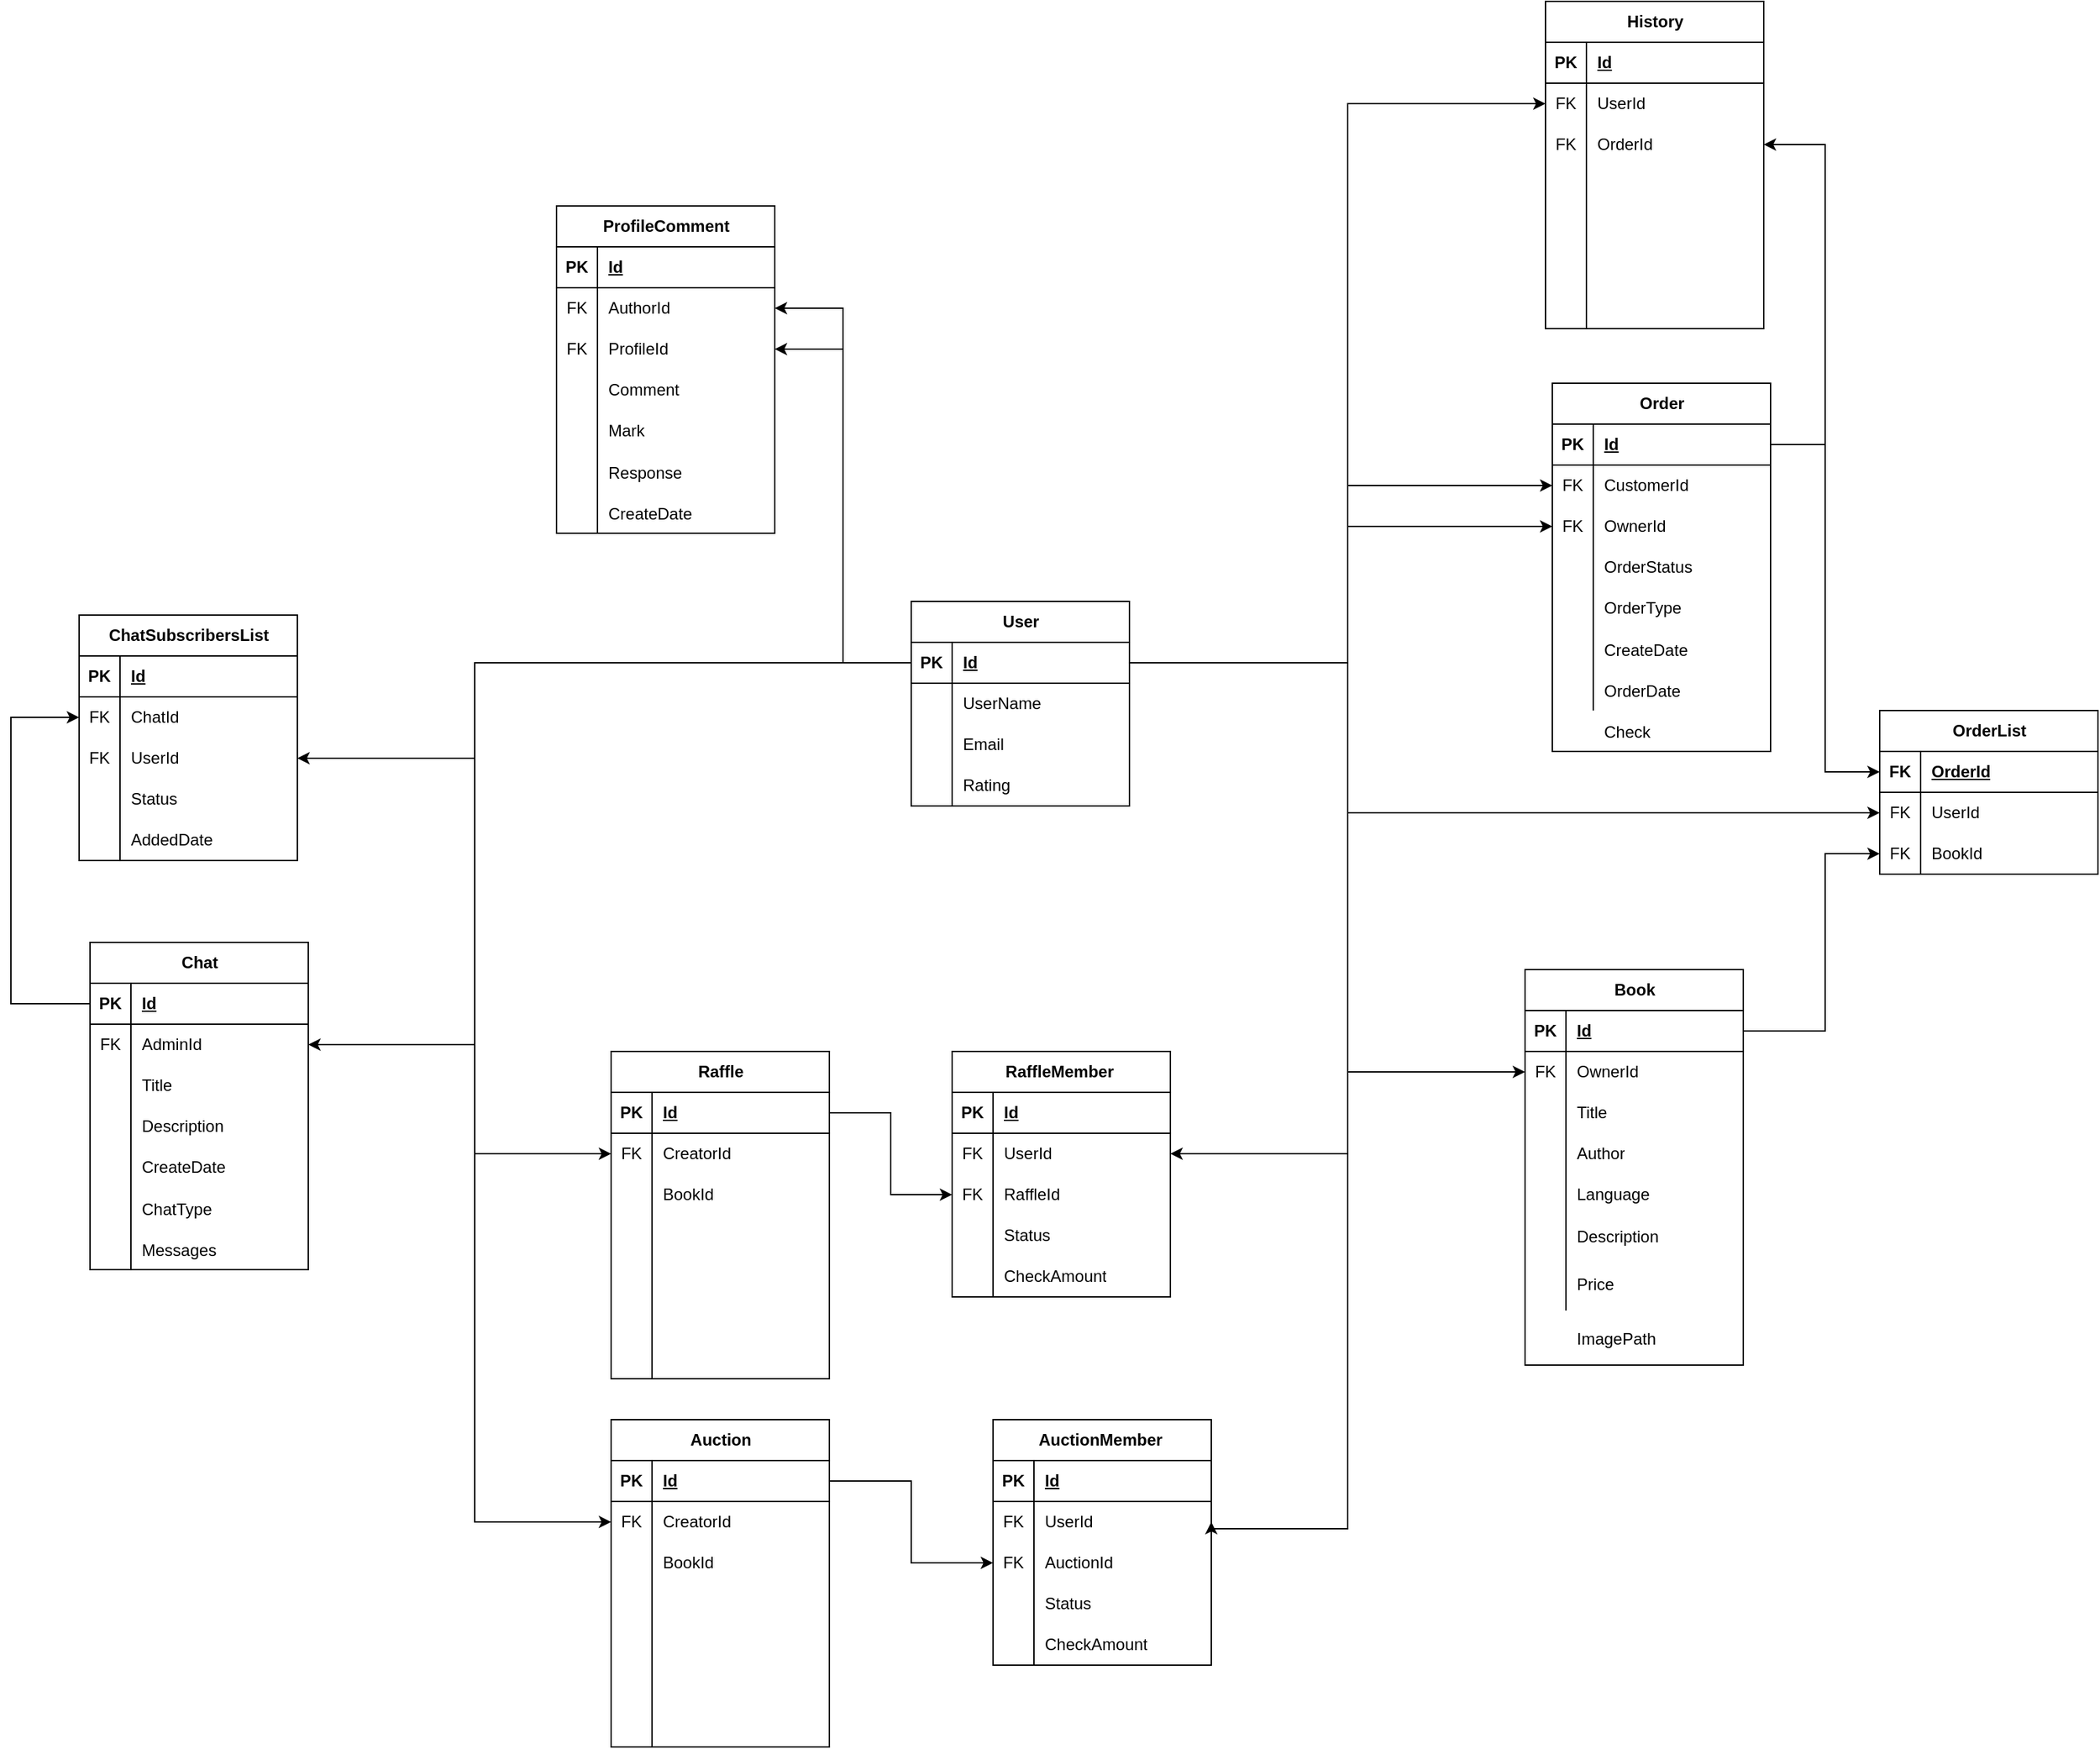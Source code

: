 <mxfile version="24.0.4" type="device">
  <diagram name="Сторінка-1" id="GCBYtDHsI4X0b6NehevQ">
    <mxGraphModel dx="2860" dy="2168" grid="1" gridSize="10" guides="1" tooltips="1" connect="1" arrows="1" fold="1" page="1" pageScale="1" pageWidth="827" pageHeight="1169" math="0" shadow="0">
      <root>
        <mxCell id="0" />
        <mxCell id="1" parent="0" />
        <mxCell id="PctMZhTzUYhBflI_EqEd-1" value="User" style="shape=table;startSize=30;container=1;collapsible=1;childLayout=tableLayout;fixedRows=1;rowLines=0;fontStyle=1;align=center;resizeLast=1;html=1;" parent="1" vertex="1">
          <mxGeometry x="160" y="390" width="160" height="150" as="geometry" />
        </mxCell>
        <mxCell id="PctMZhTzUYhBflI_EqEd-2" value="" style="shape=tableRow;horizontal=0;startSize=0;swimlaneHead=0;swimlaneBody=0;fillColor=none;collapsible=0;dropTarget=0;points=[[0,0.5],[1,0.5]];portConstraint=eastwest;top=0;left=0;right=0;bottom=1;" parent="PctMZhTzUYhBflI_EqEd-1" vertex="1">
          <mxGeometry y="30" width="160" height="30" as="geometry" />
        </mxCell>
        <mxCell id="PctMZhTzUYhBflI_EqEd-3" value="PK" style="shape=partialRectangle;connectable=0;fillColor=none;top=0;left=0;bottom=0;right=0;fontStyle=1;overflow=hidden;whiteSpace=wrap;html=1;" parent="PctMZhTzUYhBflI_EqEd-2" vertex="1">
          <mxGeometry width="30" height="30" as="geometry">
            <mxRectangle width="30" height="30" as="alternateBounds" />
          </mxGeometry>
        </mxCell>
        <mxCell id="PctMZhTzUYhBflI_EqEd-4" value="Id" style="shape=partialRectangle;connectable=0;fillColor=none;top=0;left=0;bottom=0;right=0;align=left;spacingLeft=6;fontStyle=5;overflow=hidden;whiteSpace=wrap;html=1;" parent="PctMZhTzUYhBflI_EqEd-2" vertex="1">
          <mxGeometry x="30" width="130" height="30" as="geometry">
            <mxRectangle width="130" height="30" as="alternateBounds" />
          </mxGeometry>
        </mxCell>
        <mxCell id="PctMZhTzUYhBflI_EqEd-5" value="" style="shape=tableRow;horizontal=0;startSize=0;swimlaneHead=0;swimlaneBody=0;fillColor=none;collapsible=0;dropTarget=0;points=[[0,0.5],[1,0.5]];portConstraint=eastwest;top=0;left=0;right=0;bottom=0;" parent="PctMZhTzUYhBflI_EqEd-1" vertex="1">
          <mxGeometry y="60" width="160" height="30" as="geometry" />
        </mxCell>
        <mxCell id="PctMZhTzUYhBflI_EqEd-6" value="" style="shape=partialRectangle;connectable=0;fillColor=none;top=0;left=0;bottom=0;right=0;editable=1;overflow=hidden;whiteSpace=wrap;html=1;" parent="PctMZhTzUYhBflI_EqEd-5" vertex="1">
          <mxGeometry width="30" height="30" as="geometry">
            <mxRectangle width="30" height="30" as="alternateBounds" />
          </mxGeometry>
        </mxCell>
        <mxCell id="PctMZhTzUYhBflI_EqEd-7" value="UserName" style="shape=partialRectangle;connectable=0;fillColor=none;top=0;left=0;bottom=0;right=0;align=left;spacingLeft=6;overflow=hidden;whiteSpace=wrap;html=1;" parent="PctMZhTzUYhBflI_EqEd-5" vertex="1">
          <mxGeometry x="30" width="130" height="30" as="geometry">
            <mxRectangle width="130" height="30" as="alternateBounds" />
          </mxGeometry>
        </mxCell>
        <mxCell id="PctMZhTzUYhBflI_EqEd-8" value="" style="shape=tableRow;horizontal=0;startSize=0;swimlaneHead=0;swimlaneBody=0;fillColor=none;collapsible=0;dropTarget=0;points=[[0,0.5],[1,0.5]];portConstraint=eastwest;top=0;left=0;right=0;bottom=0;" parent="PctMZhTzUYhBflI_EqEd-1" vertex="1">
          <mxGeometry y="90" width="160" height="30" as="geometry" />
        </mxCell>
        <mxCell id="PctMZhTzUYhBflI_EqEd-9" value="" style="shape=partialRectangle;connectable=0;fillColor=none;top=0;left=0;bottom=0;right=0;editable=1;overflow=hidden;whiteSpace=wrap;html=1;" parent="PctMZhTzUYhBflI_EqEd-8" vertex="1">
          <mxGeometry width="30" height="30" as="geometry">
            <mxRectangle width="30" height="30" as="alternateBounds" />
          </mxGeometry>
        </mxCell>
        <mxCell id="PctMZhTzUYhBflI_EqEd-10" value="Email" style="shape=partialRectangle;connectable=0;fillColor=none;top=0;left=0;bottom=0;right=0;align=left;spacingLeft=6;overflow=hidden;whiteSpace=wrap;html=1;" parent="PctMZhTzUYhBflI_EqEd-8" vertex="1">
          <mxGeometry x="30" width="130" height="30" as="geometry">
            <mxRectangle width="130" height="30" as="alternateBounds" />
          </mxGeometry>
        </mxCell>
        <mxCell id="PctMZhTzUYhBflI_EqEd-11" value="" style="shape=tableRow;horizontal=0;startSize=0;swimlaneHead=0;swimlaneBody=0;fillColor=none;collapsible=0;dropTarget=0;points=[[0,0.5],[1,0.5]];portConstraint=eastwest;top=0;left=0;right=0;bottom=0;" parent="PctMZhTzUYhBflI_EqEd-1" vertex="1">
          <mxGeometry y="120" width="160" height="30" as="geometry" />
        </mxCell>
        <mxCell id="PctMZhTzUYhBflI_EqEd-12" value="" style="shape=partialRectangle;connectable=0;fillColor=none;top=0;left=0;bottom=0;right=0;editable=1;overflow=hidden;whiteSpace=wrap;html=1;" parent="PctMZhTzUYhBflI_EqEd-11" vertex="1">
          <mxGeometry width="30" height="30" as="geometry">
            <mxRectangle width="30" height="30" as="alternateBounds" />
          </mxGeometry>
        </mxCell>
        <mxCell id="PctMZhTzUYhBflI_EqEd-13" value="Rating" style="shape=partialRectangle;connectable=0;fillColor=none;top=0;left=0;bottom=0;right=0;align=left;spacingLeft=6;overflow=hidden;whiteSpace=wrap;html=1;" parent="PctMZhTzUYhBflI_EqEd-11" vertex="1">
          <mxGeometry x="30" width="130" height="30" as="geometry">
            <mxRectangle width="130" height="30" as="alternateBounds" />
          </mxGeometry>
        </mxCell>
        <mxCell id="PctMZhTzUYhBflI_EqEd-27" value="Book" style="shape=table;startSize=30;container=1;collapsible=1;childLayout=tableLayout;fixedRows=1;rowLines=0;fontStyle=1;align=center;resizeLast=1;html=1;" parent="1" vertex="1">
          <mxGeometry x="610" y="660" width="160" height="290" as="geometry" />
        </mxCell>
        <mxCell id="PctMZhTzUYhBflI_EqEd-28" value="" style="shape=tableRow;horizontal=0;startSize=0;swimlaneHead=0;swimlaneBody=0;fillColor=none;collapsible=0;dropTarget=0;points=[[0,0.5],[1,0.5]];portConstraint=eastwest;top=0;left=0;right=0;bottom=1;" parent="PctMZhTzUYhBflI_EqEd-27" vertex="1">
          <mxGeometry y="30" width="160" height="30" as="geometry" />
        </mxCell>
        <mxCell id="PctMZhTzUYhBflI_EqEd-29" value="PK" style="shape=partialRectangle;connectable=0;fillColor=none;top=0;left=0;bottom=0;right=0;fontStyle=1;overflow=hidden;whiteSpace=wrap;html=1;" parent="PctMZhTzUYhBflI_EqEd-28" vertex="1">
          <mxGeometry width="30" height="30" as="geometry">
            <mxRectangle width="30" height="30" as="alternateBounds" />
          </mxGeometry>
        </mxCell>
        <mxCell id="PctMZhTzUYhBflI_EqEd-30" value="Id" style="shape=partialRectangle;connectable=0;fillColor=none;top=0;left=0;bottom=0;right=0;align=left;spacingLeft=6;fontStyle=5;overflow=hidden;whiteSpace=wrap;html=1;" parent="PctMZhTzUYhBflI_EqEd-28" vertex="1">
          <mxGeometry x="30" width="130" height="30" as="geometry">
            <mxRectangle width="130" height="30" as="alternateBounds" />
          </mxGeometry>
        </mxCell>
        <mxCell id="PctMZhTzUYhBflI_EqEd-31" value="" style="shape=tableRow;horizontal=0;startSize=0;swimlaneHead=0;swimlaneBody=0;fillColor=none;collapsible=0;dropTarget=0;points=[[0,0.5],[1,0.5]];portConstraint=eastwest;top=0;left=0;right=0;bottom=0;" parent="PctMZhTzUYhBflI_EqEd-27" vertex="1">
          <mxGeometry y="60" width="160" height="30" as="geometry" />
        </mxCell>
        <mxCell id="PctMZhTzUYhBflI_EqEd-32" value="FK" style="shape=partialRectangle;connectable=0;fillColor=none;top=0;left=0;bottom=0;right=0;fontStyle=0;overflow=hidden;whiteSpace=wrap;html=1;" parent="PctMZhTzUYhBflI_EqEd-31" vertex="1">
          <mxGeometry width="30" height="30" as="geometry">
            <mxRectangle width="30" height="30" as="alternateBounds" />
          </mxGeometry>
        </mxCell>
        <mxCell id="PctMZhTzUYhBflI_EqEd-33" value="OwnerId" style="shape=partialRectangle;connectable=0;fillColor=none;top=0;left=0;bottom=0;right=0;align=left;spacingLeft=6;fontStyle=0;overflow=hidden;whiteSpace=wrap;html=1;" parent="PctMZhTzUYhBflI_EqEd-31" vertex="1">
          <mxGeometry x="30" width="130" height="30" as="geometry">
            <mxRectangle width="130" height="30" as="alternateBounds" />
          </mxGeometry>
        </mxCell>
        <mxCell id="PctMZhTzUYhBflI_EqEd-34" value="" style="shape=tableRow;horizontal=0;startSize=0;swimlaneHead=0;swimlaneBody=0;fillColor=none;collapsible=0;dropTarget=0;points=[[0,0.5],[1,0.5]];portConstraint=eastwest;top=0;left=0;right=0;bottom=0;" parent="PctMZhTzUYhBflI_EqEd-27" vertex="1">
          <mxGeometry y="90" width="160" height="30" as="geometry" />
        </mxCell>
        <mxCell id="PctMZhTzUYhBflI_EqEd-35" value="" style="shape=partialRectangle;connectable=0;fillColor=none;top=0;left=0;bottom=0;right=0;editable=1;overflow=hidden;whiteSpace=wrap;html=1;" parent="PctMZhTzUYhBflI_EqEd-34" vertex="1">
          <mxGeometry width="30" height="30" as="geometry">
            <mxRectangle width="30" height="30" as="alternateBounds" />
          </mxGeometry>
        </mxCell>
        <mxCell id="PctMZhTzUYhBflI_EqEd-36" value="Title" style="shape=partialRectangle;connectable=0;fillColor=none;top=0;left=0;bottom=0;right=0;align=left;spacingLeft=6;overflow=hidden;whiteSpace=wrap;html=1;" parent="PctMZhTzUYhBflI_EqEd-34" vertex="1">
          <mxGeometry x="30" width="130" height="30" as="geometry">
            <mxRectangle width="130" height="30" as="alternateBounds" />
          </mxGeometry>
        </mxCell>
        <mxCell id="PctMZhTzUYhBflI_EqEd-37" value="" style="shape=tableRow;horizontal=0;startSize=0;swimlaneHead=0;swimlaneBody=0;fillColor=none;collapsible=0;dropTarget=0;points=[[0,0.5],[1,0.5]];portConstraint=eastwest;top=0;left=0;right=0;bottom=0;" parent="PctMZhTzUYhBflI_EqEd-27" vertex="1">
          <mxGeometry y="120" width="160" height="30" as="geometry" />
        </mxCell>
        <mxCell id="PctMZhTzUYhBflI_EqEd-38" value="" style="shape=partialRectangle;connectable=0;fillColor=none;top=0;left=0;bottom=0;right=0;editable=1;overflow=hidden;whiteSpace=wrap;html=1;" parent="PctMZhTzUYhBflI_EqEd-37" vertex="1">
          <mxGeometry width="30" height="30" as="geometry">
            <mxRectangle width="30" height="30" as="alternateBounds" />
          </mxGeometry>
        </mxCell>
        <mxCell id="PctMZhTzUYhBflI_EqEd-39" value="Author" style="shape=partialRectangle;connectable=0;fillColor=none;top=0;left=0;bottom=0;right=0;align=left;spacingLeft=6;overflow=hidden;whiteSpace=wrap;html=1;" parent="PctMZhTzUYhBflI_EqEd-37" vertex="1">
          <mxGeometry x="30" width="130" height="30" as="geometry">
            <mxRectangle width="130" height="30" as="alternateBounds" />
          </mxGeometry>
        </mxCell>
        <mxCell id="PctMZhTzUYhBflI_EqEd-40" value="" style="shape=tableRow;horizontal=0;startSize=0;swimlaneHead=0;swimlaneBody=0;fillColor=none;collapsible=0;dropTarget=0;points=[[0,0.5],[1,0.5]];portConstraint=eastwest;top=0;left=0;right=0;bottom=0;" parent="PctMZhTzUYhBflI_EqEd-27" vertex="1">
          <mxGeometry y="150" width="160" height="30" as="geometry" />
        </mxCell>
        <mxCell id="PctMZhTzUYhBflI_EqEd-41" value="" style="shape=partialRectangle;connectable=0;fillColor=none;top=0;left=0;bottom=0;right=0;editable=1;overflow=hidden;whiteSpace=wrap;html=1;" parent="PctMZhTzUYhBflI_EqEd-40" vertex="1">
          <mxGeometry width="30" height="30" as="geometry">
            <mxRectangle width="30" height="30" as="alternateBounds" />
          </mxGeometry>
        </mxCell>
        <mxCell id="PctMZhTzUYhBflI_EqEd-42" value="Language" style="shape=partialRectangle;connectable=0;fillColor=none;top=0;left=0;bottom=0;right=0;align=left;spacingLeft=6;overflow=hidden;whiteSpace=wrap;html=1;" parent="PctMZhTzUYhBflI_EqEd-40" vertex="1">
          <mxGeometry x="30" width="130" height="30" as="geometry">
            <mxRectangle width="130" height="30" as="alternateBounds" />
          </mxGeometry>
        </mxCell>
        <mxCell id="PctMZhTzUYhBflI_EqEd-43" value="" style="shape=tableRow;horizontal=0;startSize=0;swimlaneHead=0;swimlaneBody=0;fillColor=none;collapsible=0;dropTarget=0;points=[[0,0.5],[1,0.5]];portConstraint=eastwest;top=0;left=0;right=0;bottom=0;" parent="PctMZhTzUYhBflI_EqEd-27" vertex="1">
          <mxGeometry y="180" width="160" height="30" as="geometry" />
        </mxCell>
        <mxCell id="PctMZhTzUYhBflI_EqEd-44" value="" style="shape=partialRectangle;connectable=0;fillColor=none;top=0;left=0;bottom=0;right=0;editable=1;overflow=hidden;" parent="PctMZhTzUYhBflI_EqEd-43" vertex="1">
          <mxGeometry width="30" height="30" as="geometry">
            <mxRectangle width="30" height="30" as="alternateBounds" />
          </mxGeometry>
        </mxCell>
        <mxCell id="PctMZhTzUYhBflI_EqEd-45" value="Description" style="shape=partialRectangle;connectable=0;fillColor=none;top=0;left=0;bottom=0;right=0;align=left;spacingLeft=6;overflow=hidden;" parent="PctMZhTzUYhBflI_EqEd-43" vertex="1">
          <mxGeometry x="30" width="130" height="30" as="geometry">
            <mxRectangle width="130" height="30" as="alternateBounds" />
          </mxGeometry>
        </mxCell>
        <mxCell id="PctMZhTzUYhBflI_EqEd-46" value="" style="shape=tableRow;horizontal=0;startSize=0;swimlaneHead=0;swimlaneBody=0;fillColor=none;collapsible=0;dropTarget=0;points=[[0,0.5],[1,0.5]];portConstraint=eastwest;top=0;left=0;right=0;bottom=0;" parent="PctMZhTzUYhBflI_EqEd-27" vertex="1">
          <mxGeometry y="210" width="160" height="40" as="geometry" />
        </mxCell>
        <mxCell id="PctMZhTzUYhBflI_EqEd-47" value="&#xa;" style="shape=partialRectangle;connectable=0;fillColor=none;top=0;left=0;bottom=0;right=0;editable=1;overflow=hidden;" parent="PctMZhTzUYhBflI_EqEd-46" vertex="1">
          <mxGeometry width="30" height="40" as="geometry">
            <mxRectangle width="30" height="40" as="alternateBounds" />
          </mxGeometry>
        </mxCell>
        <mxCell id="PctMZhTzUYhBflI_EqEd-48" value="Price" style="shape=partialRectangle;connectable=0;fillColor=none;top=0;left=0;bottom=0;right=0;align=left;spacingLeft=6;overflow=hidden;" parent="PctMZhTzUYhBflI_EqEd-46" vertex="1">
          <mxGeometry x="30" width="130" height="40" as="geometry">
            <mxRectangle width="130" height="40" as="alternateBounds" />
          </mxGeometry>
        </mxCell>
        <mxCell id="PctMZhTzUYhBflI_EqEd-72" value="" style="shape=partialRectangle;connectable=0;fillColor=none;top=0;left=0;bottom=0;right=0;align=left;spacingLeft=6;overflow=hidden;" parent="1" vertex="1">
          <mxGeometry x="630" y="980" width="130" height="30" as="geometry">
            <mxRectangle width="130" height="30" as="alternateBounds" />
          </mxGeometry>
        </mxCell>
        <mxCell id="PctMZhTzUYhBflI_EqEd-73" value="Chat" style="shape=table;startSize=30;container=1;collapsible=1;childLayout=tableLayout;fixedRows=1;rowLines=0;fontStyle=1;align=center;resizeLast=1;html=1;" parent="1" vertex="1">
          <mxGeometry x="-442" y="640" width="160" height="240" as="geometry" />
        </mxCell>
        <mxCell id="PctMZhTzUYhBflI_EqEd-74" value="" style="shape=tableRow;horizontal=0;startSize=0;swimlaneHead=0;swimlaneBody=0;fillColor=none;collapsible=0;dropTarget=0;points=[[0,0.5],[1,0.5]];portConstraint=eastwest;top=0;left=0;right=0;bottom=1;" parent="PctMZhTzUYhBflI_EqEd-73" vertex="1">
          <mxGeometry y="30" width="160" height="30" as="geometry" />
        </mxCell>
        <mxCell id="PctMZhTzUYhBflI_EqEd-75" value="PK" style="shape=partialRectangle;connectable=0;fillColor=none;top=0;left=0;bottom=0;right=0;fontStyle=1;overflow=hidden;whiteSpace=wrap;html=1;" parent="PctMZhTzUYhBflI_EqEd-74" vertex="1">
          <mxGeometry width="30" height="30" as="geometry">
            <mxRectangle width="30" height="30" as="alternateBounds" />
          </mxGeometry>
        </mxCell>
        <mxCell id="PctMZhTzUYhBflI_EqEd-76" value="Id" style="shape=partialRectangle;connectable=0;fillColor=none;top=0;left=0;bottom=0;right=0;align=left;spacingLeft=6;fontStyle=5;overflow=hidden;whiteSpace=wrap;html=1;" parent="PctMZhTzUYhBflI_EqEd-74" vertex="1">
          <mxGeometry x="30" width="130" height="30" as="geometry">
            <mxRectangle width="130" height="30" as="alternateBounds" />
          </mxGeometry>
        </mxCell>
        <mxCell id="PctMZhTzUYhBflI_EqEd-77" value="" style="shape=tableRow;horizontal=0;startSize=0;swimlaneHead=0;swimlaneBody=0;fillColor=none;collapsible=0;dropTarget=0;points=[[0,0.5],[1,0.5]];portConstraint=eastwest;top=0;left=0;right=0;bottom=0;" parent="PctMZhTzUYhBflI_EqEd-73" vertex="1">
          <mxGeometry y="60" width="160" height="30" as="geometry" />
        </mxCell>
        <mxCell id="PctMZhTzUYhBflI_EqEd-78" value="FK" style="shape=partialRectangle;connectable=0;fillColor=none;top=0;left=0;bottom=0;right=0;fontStyle=0;overflow=hidden;whiteSpace=wrap;html=1;" parent="PctMZhTzUYhBflI_EqEd-77" vertex="1">
          <mxGeometry width="30" height="30" as="geometry">
            <mxRectangle width="30" height="30" as="alternateBounds" />
          </mxGeometry>
        </mxCell>
        <mxCell id="PctMZhTzUYhBflI_EqEd-79" value="AdminId" style="shape=partialRectangle;connectable=0;fillColor=none;top=0;left=0;bottom=0;right=0;align=left;spacingLeft=6;fontStyle=0;overflow=hidden;whiteSpace=wrap;html=1;" parent="PctMZhTzUYhBflI_EqEd-77" vertex="1">
          <mxGeometry x="30" width="130" height="30" as="geometry">
            <mxRectangle width="130" height="30" as="alternateBounds" />
          </mxGeometry>
        </mxCell>
        <mxCell id="PctMZhTzUYhBflI_EqEd-80" value="" style="shape=tableRow;horizontal=0;startSize=0;swimlaneHead=0;swimlaneBody=0;fillColor=none;collapsible=0;dropTarget=0;points=[[0,0.5],[1,0.5]];portConstraint=eastwest;top=0;left=0;right=0;bottom=0;" parent="PctMZhTzUYhBflI_EqEd-73" vertex="1">
          <mxGeometry y="90" width="160" height="30" as="geometry" />
        </mxCell>
        <mxCell id="PctMZhTzUYhBflI_EqEd-81" value="" style="shape=partialRectangle;connectable=0;fillColor=none;top=0;left=0;bottom=0;right=0;editable=1;overflow=hidden;whiteSpace=wrap;html=1;" parent="PctMZhTzUYhBflI_EqEd-80" vertex="1">
          <mxGeometry width="30" height="30" as="geometry">
            <mxRectangle width="30" height="30" as="alternateBounds" />
          </mxGeometry>
        </mxCell>
        <mxCell id="PctMZhTzUYhBflI_EqEd-82" value="Title" style="shape=partialRectangle;connectable=0;fillColor=none;top=0;left=0;bottom=0;right=0;align=left;spacingLeft=6;overflow=hidden;whiteSpace=wrap;html=1;" parent="PctMZhTzUYhBflI_EqEd-80" vertex="1">
          <mxGeometry x="30" width="130" height="30" as="geometry">
            <mxRectangle width="130" height="30" as="alternateBounds" />
          </mxGeometry>
        </mxCell>
        <mxCell id="PctMZhTzUYhBflI_EqEd-83" value="" style="shape=tableRow;horizontal=0;startSize=0;swimlaneHead=0;swimlaneBody=0;fillColor=none;collapsible=0;dropTarget=0;points=[[0,0.5],[1,0.5]];portConstraint=eastwest;top=0;left=0;right=0;bottom=0;" parent="PctMZhTzUYhBflI_EqEd-73" vertex="1">
          <mxGeometry y="120" width="160" height="30" as="geometry" />
        </mxCell>
        <mxCell id="PctMZhTzUYhBflI_EqEd-84" value="" style="shape=partialRectangle;connectable=0;fillColor=none;top=0;left=0;bottom=0;right=0;editable=1;overflow=hidden;whiteSpace=wrap;html=1;" parent="PctMZhTzUYhBflI_EqEd-83" vertex="1">
          <mxGeometry width="30" height="30" as="geometry">
            <mxRectangle width="30" height="30" as="alternateBounds" />
          </mxGeometry>
        </mxCell>
        <mxCell id="PctMZhTzUYhBflI_EqEd-85" value="Description" style="shape=partialRectangle;connectable=0;fillColor=none;top=0;left=0;bottom=0;right=0;align=left;spacingLeft=6;overflow=hidden;whiteSpace=wrap;html=1;" parent="PctMZhTzUYhBflI_EqEd-83" vertex="1">
          <mxGeometry x="30" width="130" height="30" as="geometry">
            <mxRectangle width="130" height="30" as="alternateBounds" />
          </mxGeometry>
        </mxCell>
        <mxCell id="PctMZhTzUYhBflI_EqEd-86" value="" style="shape=tableRow;horizontal=0;startSize=0;swimlaneHead=0;swimlaneBody=0;fillColor=none;collapsible=0;dropTarget=0;points=[[0,0.5],[1,0.5]];portConstraint=eastwest;top=0;left=0;right=0;bottom=0;" parent="PctMZhTzUYhBflI_EqEd-73" vertex="1">
          <mxGeometry y="150" width="160" height="30" as="geometry" />
        </mxCell>
        <mxCell id="PctMZhTzUYhBflI_EqEd-87" value="" style="shape=partialRectangle;connectable=0;fillColor=none;top=0;left=0;bottom=0;right=0;editable=1;overflow=hidden;whiteSpace=wrap;html=1;" parent="PctMZhTzUYhBflI_EqEd-86" vertex="1">
          <mxGeometry width="30" height="30" as="geometry">
            <mxRectangle width="30" height="30" as="alternateBounds" />
          </mxGeometry>
        </mxCell>
        <mxCell id="PctMZhTzUYhBflI_EqEd-88" value="CreateDate" style="shape=partialRectangle;connectable=0;fillColor=none;top=0;left=0;bottom=0;right=0;align=left;spacingLeft=6;overflow=hidden;whiteSpace=wrap;html=1;" parent="PctMZhTzUYhBflI_EqEd-86" vertex="1">
          <mxGeometry x="30" width="130" height="30" as="geometry">
            <mxRectangle width="130" height="30" as="alternateBounds" />
          </mxGeometry>
        </mxCell>
        <mxCell id="PctMZhTzUYhBflI_EqEd-89" value="" style="shape=tableRow;horizontal=0;startSize=0;swimlaneHead=0;swimlaneBody=0;fillColor=none;collapsible=0;dropTarget=0;points=[[0,0.5],[1,0.5]];portConstraint=eastwest;top=0;left=0;right=0;bottom=0;" parent="PctMZhTzUYhBflI_EqEd-73" vertex="1">
          <mxGeometry y="180" width="160" height="30" as="geometry" />
        </mxCell>
        <mxCell id="PctMZhTzUYhBflI_EqEd-90" value="" style="shape=partialRectangle;connectable=0;fillColor=none;top=0;left=0;bottom=0;right=0;editable=1;overflow=hidden;" parent="PctMZhTzUYhBflI_EqEd-89" vertex="1">
          <mxGeometry width="30" height="30" as="geometry">
            <mxRectangle width="30" height="30" as="alternateBounds" />
          </mxGeometry>
        </mxCell>
        <mxCell id="PctMZhTzUYhBflI_EqEd-91" value="ChatType" style="shape=partialRectangle;connectable=0;fillColor=none;top=0;left=0;bottom=0;right=0;align=left;spacingLeft=6;overflow=hidden;" parent="PctMZhTzUYhBflI_EqEd-89" vertex="1">
          <mxGeometry x="30" width="130" height="30" as="geometry">
            <mxRectangle width="130" height="30" as="alternateBounds" />
          </mxGeometry>
        </mxCell>
        <mxCell id="PctMZhTzUYhBflI_EqEd-92" value="" style="shape=tableRow;horizontal=0;startSize=0;swimlaneHead=0;swimlaneBody=0;fillColor=none;collapsible=0;dropTarget=0;points=[[0,0.5],[1,0.5]];portConstraint=eastwest;top=0;left=0;right=0;bottom=0;" parent="PctMZhTzUYhBflI_EqEd-73" vertex="1">
          <mxGeometry y="210" width="160" height="30" as="geometry" />
        </mxCell>
        <mxCell id="PctMZhTzUYhBflI_EqEd-93" value="" style="shape=partialRectangle;connectable=0;fillColor=none;top=0;left=0;bottom=0;right=0;editable=1;overflow=hidden;" parent="PctMZhTzUYhBflI_EqEd-92" vertex="1">
          <mxGeometry width="30" height="30" as="geometry">
            <mxRectangle width="30" height="30" as="alternateBounds" />
          </mxGeometry>
        </mxCell>
        <mxCell id="PctMZhTzUYhBflI_EqEd-94" value="Messages" style="shape=partialRectangle;connectable=0;fillColor=none;top=0;left=0;bottom=0;right=0;align=left;spacingLeft=6;overflow=hidden;" parent="PctMZhTzUYhBflI_EqEd-92" vertex="1">
          <mxGeometry x="30" width="130" height="30" as="geometry">
            <mxRectangle width="130" height="30" as="alternateBounds" />
          </mxGeometry>
        </mxCell>
        <mxCell id="PctMZhTzUYhBflI_EqEd-95" value="ChatSubscribersList" style="shape=table;startSize=30;container=1;collapsible=1;childLayout=tableLayout;fixedRows=1;rowLines=0;fontStyle=1;align=center;resizeLast=1;html=1;" parent="1" vertex="1">
          <mxGeometry x="-450" y="400" width="160" height="180" as="geometry" />
        </mxCell>
        <mxCell id="PctMZhTzUYhBflI_EqEd-96" value="" style="shape=tableRow;horizontal=0;startSize=0;swimlaneHead=0;swimlaneBody=0;fillColor=none;collapsible=0;dropTarget=0;points=[[0,0.5],[1,0.5]];portConstraint=eastwest;top=0;left=0;right=0;bottom=1;" parent="PctMZhTzUYhBflI_EqEd-95" vertex="1">
          <mxGeometry y="30" width="160" height="30" as="geometry" />
        </mxCell>
        <mxCell id="PctMZhTzUYhBflI_EqEd-97" value="PK" style="shape=partialRectangle;connectable=0;fillColor=none;top=0;left=0;bottom=0;right=0;fontStyle=1;overflow=hidden;whiteSpace=wrap;html=1;" parent="PctMZhTzUYhBflI_EqEd-96" vertex="1">
          <mxGeometry width="30" height="30" as="geometry">
            <mxRectangle width="30" height="30" as="alternateBounds" />
          </mxGeometry>
        </mxCell>
        <mxCell id="PctMZhTzUYhBflI_EqEd-98" value="Id" style="shape=partialRectangle;connectable=0;fillColor=none;top=0;left=0;bottom=0;right=0;align=left;spacingLeft=6;fontStyle=5;overflow=hidden;whiteSpace=wrap;html=1;" parent="PctMZhTzUYhBflI_EqEd-96" vertex="1">
          <mxGeometry x="30" width="130" height="30" as="geometry">
            <mxRectangle width="130" height="30" as="alternateBounds" />
          </mxGeometry>
        </mxCell>
        <mxCell id="PctMZhTzUYhBflI_EqEd-99" value="" style="shape=tableRow;horizontal=0;startSize=0;swimlaneHead=0;swimlaneBody=0;fillColor=none;collapsible=0;dropTarget=0;points=[[0,0.5],[1,0.5]];portConstraint=eastwest;top=0;left=0;right=0;bottom=0;" parent="PctMZhTzUYhBflI_EqEd-95" vertex="1">
          <mxGeometry y="60" width="160" height="30" as="geometry" />
        </mxCell>
        <mxCell id="PctMZhTzUYhBflI_EqEd-100" value="FK" style="shape=partialRectangle;connectable=0;fillColor=none;top=0;left=0;bottom=0;right=0;fontStyle=0;overflow=hidden;whiteSpace=wrap;html=1;" parent="PctMZhTzUYhBflI_EqEd-99" vertex="1">
          <mxGeometry width="30" height="30" as="geometry">
            <mxRectangle width="30" height="30" as="alternateBounds" />
          </mxGeometry>
        </mxCell>
        <mxCell id="PctMZhTzUYhBflI_EqEd-101" value="ChatId" style="shape=partialRectangle;connectable=0;fillColor=none;top=0;left=0;bottom=0;right=0;align=left;spacingLeft=6;fontStyle=0;overflow=hidden;whiteSpace=wrap;html=1;" parent="PctMZhTzUYhBflI_EqEd-99" vertex="1">
          <mxGeometry x="30" width="130" height="30" as="geometry">
            <mxRectangle width="130" height="30" as="alternateBounds" />
          </mxGeometry>
        </mxCell>
        <mxCell id="PctMZhTzUYhBflI_EqEd-102" value="" style="shape=tableRow;horizontal=0;startSize=0;swimlaneHead=0;swimlaneBody=0;fillColor=none;collapsible=0;dropTarget=0;points=[[0,0.5],[1,0.5]];portConstraint=eastwest;top=0;left=0;right=0;bottom=0;" parent="PctMZhTzUYhBflI_EqEd-95" vertex="1">
          <mxGeometry y="90" width="160" height="30" as="geometry" />
        </mxCell>
        <mxCell id="PctMZhTzUYhBflI_EqEd-103" value="FK" style="shape=partialRectangle;connectable=0;fillColor=none;top=0;left=0;bottom=0;right=0;editable=1;overflow=hidden;whiteSpace=wrap;html=1;" parent="PctMZhTzUYhBflI_EqEd-102" vertex="1">
          <mxGeometry width="30" height="30" as="geometry">
            <mxRectangle width="30" height="30" as="alternateBounds" />
          </mxGeometry>
        </mxCell>
        <mxCell id="PctMZhTzUYhBflI_EqEd-104" value="UserId" style="shape=partialRectangle;connectable=0;fillColor=none;top=0;left=0;bottom=0;right=0;align=left;spacingLeft=6;overflow=hidden;whiteSpace=wrap;html=1;" parent="PctMZhTzUYhBflI_EqEd-102" vertex="1">
          <mxGeometry x="30" width="130" height="30" as="geometry">
            <mxRectangle width="130" height="30" as="alternateBounds" />
          </mxGeometry>
        </mxCell>
        <mxCell id="PctMZhTzUYhBflI_EqEd-105" value="" style="shape=tableRow;horizontal=0;startSize=0;swimlaneHead=0;swimlaneBody=0;fillColor=none;collapsible=0;dropTarget=0;points=[[0,0.5],[1,0.5]];portConstraint=eastwest;top=0;left=0;right=0;bottom=0;" parent="PctMZhTzUYhBflI_EqEd-95" vertex="1">
          <mxGeometry y="120" width="160" height="30" as="geometry" />
        </mxCell>
        <mxCell id="PctMZhTzUYhBflI_EqEd-106" value="" style="shape=partialRectangle;connectable=0;fillColor=none;top=0;left=0;bottom=0;right=0;editable=1;overflow=hidden;whiteSpace=wrap;html=1;" parent="PctMZhTzUYhBflI_EqEd-105" vertex="1">
          <mxGeometry width="30" height="30" as="geometry">
            <mxRectangle width="30" height="30" as="alternateBounds" />
          </mxGeometry>
        </mxCell>
        <mxCell id="PctMZhTzUYhBflI_EqEd-107" value="Status" style="shape=partialRectangle;connectable=0;fillColor=none;top=0;left=0;bottom=0;right=0;align=left;spacingLeft=6;overflow=hidden;whiteSpace=wrap;html=1;" parent="PctMZhTzUYhBflI_EqEd-105" vertex="1">
          <mxGeometry x="30" width="130" height="30" as="geometry">
            <mxRectangle width="130" height="30" as="alternateBounds" />
          </mxGeometry>
        </mxCell>
        <mxCell id="PctMZhTzUYhBflI_EqEd-108" value="" style="shape=tableRow;horizontal=0;startSize=0;swimlaneHead=0;swimlaneBody=0;fillColor=none;collapsible=0;dropTarget=0;points=[[0,0.5],[1,0.5]];portConstraint=eastwest;top=0;left=0;right=0;bottom=0;" parent="PctMZhTzUYhBflI_EqEd-95" vertex="1">
          <mxGeometry y="150" width="160" height="30" as="geometry" />
        </mxCell>
        <mxCell id="PctMZhTzUYhBflI_EqEd-109" value="" style="shape=partialRectangle;connectable=0;fillColor=none;top=0;left=0;bottom=0;right=0;editable=1;overflow=hidden;whiteSpace=wrap;html=1;" parent="PctMZhTzUYhBflI_EqEd-108" vertex="1">
          <mxGeometry width="30" height="30" as="geometry">
            <mxRectangle width="30" height="30" as="alternateBounds" />
          </mxGeometry>
        </mxCell>
        <mxCell id="PctMZhTzUYhBflI_EqEd-110" value="AddedDate" style="shape=partialRectangle;connectable=0;fillColor=none;top=0;left=0;bottom=0;right=0;align=left;spacingLeft=6;overflow=hidden;whiteSpace=wrap;html=1;" parent="PctMZhTzUYhBflI_EqEd-108" vertex="1">
          <mxGeometry x="30" width="130" height="30" as="geometry">
            <mxRectangle width="130" height="30" as="alternateBounds" />
          </mxGeometry>
        </mxCell>
        <mxCell id="PctMZhTzUYhBflI_EqEd-117" value="Order" style="shape=table;startSize=30;container=1;collapsible=1;childLayout=tableLayout;fixedRows=1;rowLines=0;fontStyle=1;align=center;resizeLast=1;html=1;" parent="1" vertex="1">
          <mxGeometry x="630" y="230" width="160" height="270" as="geometry" />
        </mxCell>
        <mxCell id="PctMZhTzUYhBflI_EqEd-118" value="" style="shape=tableRow;horizontal=0;startSize=0;swimlaneHead=0;swimlaneBody=0;fillColor=none;collapsible=0;dropTarget=0;points=[[0,0.5],[1,0.5]];portConstraint=eastwest;top=0;left=0;right=0;bottom=1;" parent="PctMZhTzUYhBflI_EqEd-117" vertex="1">
          <mxGeometry y="30" width="160" height="30" as="geometry" />
        </mxCell>
        <mxCell id="PctMZhTzUYhBflI_EqEd-119" value="PK" style="shape=partialRectangle;connectable=0;fillColor=none;top=0;left=0;bottom=0;right=0;fontStyle=1;overflow=hidden;whiteSpace=wrap;html=1;" parent="PctMZhTzUYhBflI_EqEd-118" vertex="1">
          <mxGeometry width="30" height="30" as="geometry">
            <mxRectangle width="30" height="30" as="alternateBounds" />
          </mxGeometry>
        </mxCell>
        <mxCell id="PctMZhTzUYhBflI_EqEd-120" value="Id" style="shape=partialRectangle;connectable=0;fillColor=none;top=0;left=0;bottom=0;right=0;align=left;spacingLeft=6;fontStyle=5;overflow=hidden;whiteSpace=wrap;html=1;" parent="PctMZhTzUYhBflI_EqEd-118" vertex="1">
          <mxGeometry x="30" width="130" height="30" as="geometry">
            <mxRectangle width="130" height="30" as="alternateBounds" />
          </mxGeometry>
        </mxCell>
        <mxCell id="PctMZhTzUYhBflI_EqEd-121" value="" style="shape=tableRow;horizontal=0;startSize=0;swimlaneHead=0;swimlaneBody=0;fillColor=none;collapsible=0;dropTarget=0;points=[[0,0.5],[1,0.5]];portConstraint=eastwest;top=0;left=0;right=0;bottom=0;" parent="PctMZhTzUYhBflI_EqEd-117" vertex="1">
          <mxGeometry y="60" width="160" height="30" as="geometry" />
        </mxCell>
        <mxCell id="PctMZhTzUYhBflI_EqEd-122" value="FK" style="shape=partialRectangle;connectable=0;fillColor=none;top=0;left=0;bottom=0;right=0;fontStyle=0;overflow=hidden;whiteSpace=wrap;html=1;" parent="PctMZhTzUYhBflI_EqEd-121" vertex="1">
          <mxGeometry width="30" height="30" as="geometry">
            <mxRectangle width="30" height="30" as="alternateBounds" />
          </mxGeometry>
        </mxCell>
        <mxCell id="PctMZhTzUYhBflI_EqEd-123" value="CustomerId" style="shape=partialRectangle;connectable=0;fillColor=none;top=0;left=0;bottom=0;right=0;align=left;spacingLeft=6;fontStyle=0;overflow=hidden;whiteSpace=wrap;html=1;" parent="PctMZhTzUYhBflI_EqEd-121" vertex="1">
          <mxGeometry x="30" width="130" height="30" as="geometry">
            <mxRectangle width="130" height="30" as="alternateBounds" />
          </mxGeometry>
        </mxCell>
        <mxCell id="PctMZhTzUYhBflI_EqEd-124" value="" style="shape=tableRow;horizontal=0;startSize=0;swimlaneHead=0;swimlaneBody=0;fillColor=none;collapsible=0;dropTarget=0;points=[[0,0.5],[1,0.5]];portConstraint=eastwest;top=0;left=0;right=0;bottom=0;" parent="PctMZhTzUYhBflI_EqEd-117" vertex="1">
          <mxGeometry y="90" width="160" height="30" as="geometry" />
        </mxCell>
        <mxCell id="PctMZhTzUYhBflI_EqEd-125" value="" style="shape=partialRectangle;connectable=0;fillColor=none;top=0;left=0;bottom=0;right=0;editable=1;overflow=hidden;whiteSpace=wrap;html=1;" parent="PctMZhTzUYhBflI_EqEd-124" vertex="1">
          <mxGeometry width="30" height="30" as="geometry">
            <mxRectangle width="30" height="30" as="alternateBounds" />
          </mxGeometry>
        </mxCell>
        <mxCell id="PctMZhTzUYhBflI_EqEd-126" value="OwnerId" style="shape=partialRectangle;connectable=0;fillColor=none;top=0;left=0;bottom=0;right=0;align=left;spacingLeft=6;overflow=hidden;whiteSpace=wrap;html=1;" parent="PctMZhTzUYhBflI_EqEd-124" vertex="1">
          <mxGeometry x="30" width="130" height="30" as="geometry">
            <mxRectangle width="130" height="30" as="alternateBounds" />
          </mxGeometry>
        </mxCell>
        <mxCell id="PctMZhTzUYhBflI_EqEd-127" value="" style="shape=tableRow;horizontal=0;startSize=0;swimlaneHead=0;swimlaneBody=0;fillColor=none;collapsible=0;dropTarget=0;points=[[0,0.5],[1,0.5]];portConstraint=eastwest;top=0;left=0;right=0;bottom=0;" parent="PctMZhTzUYhBflI_EqEd-117" vertex="1">
          <mxGeometry y="120" width="160" height="30" as="geometry" />
        </mxCell>
        <mxCell id="PctMZhTzUYhBflI_EqEd-128" value="" style="shape=partialRectangle;connectable=0;fillColor=none;top=0;left=0;bottom=0;right=0;editable=1;overflow=hidden;whiteSpace=wrap;html=1;" parent="PctMZhTzUYhBflI_EqEd-127" vertex="1">
          <mxGeometry width="30" height="30" as="geometry">
            <mxRectangle width="30" height="30" as="alternateBounds" />
          </mxGeometry>
        </mxCell>
        <mxCell id="PctMZhTzUYhBflI_EqEd-129" value="OrderStatus" style="shape=partialRectangle;connectable=0;fillColor=none;top=0;left=0;bottom=0;right=0;align=left;spacingLeft=6;overflow=hidden;whiteSpace=wrap;html=1;" parent="PctMZhTzUYhBflI_EqEd-127" vertex="1">
          <mxGeometry x="30" width="130" height="30" as="geometry">
            <mxRectangle width="130" height="30" as="alternateBounds" />
          </mxGeometry>
        </mxCell>
        <mxCell id="PctMZhTzUYhBflI_EqEd-130" value="" style="shape=tableRow;horizontal=0;startSize=0;swimlaneHead=0;swimlaneBody=0;fillColor=none;collapsible=0;dropTarget=0;points=[[0,0.5],[1,0.5]];portConstraint=eastwest;top=0;left=0;right=0;bottom=0;" parent="PctMZhTzUYhBflI_EqEd-117" vertex="1">
          <mxGeometry y="150" width="160" height="30" as="geometry" />
        </mxCell>
        <mxCell id="PctMZhTzUYhBflI_EqEd-131" value="" style="shape=partialRectangle;connectable=0;fillColor=none;top=0;left=0;bottom=0;right=0;editable=1;overflow=hidden;whiteSpace=wrap;html=1;" parent="PctMZhTzUYhBflI_EqEd-130" vertex="1">
          <mxGeometry width="30" height="30" as="geometry">
            <mxRectangle width="30" height="30" as="alternateBounds" />
          </mxGeometry>
        </mxCell>
        <mxCell id="PctMZhTzUYhBflI_EqEd-132" value="OrderType" style="shape=partialRectangle;connectable=0;fillColor=none;top=0;left=0;bottom=0;right=0;align=left;spacingLeft=6;overflow=hidden;whiteSpace=wrap;html=1;" parent="PctMZhTzUYhBflI_EqEd-130" vertex="1">
          <mxGeometry x="30" width="130" height="30" as="geometry">
            <mxRectangle width="130" height="30" as="alternateBounds" />
          </mxGeometry>
        </mxCell>
        <mxCell id="PctMZhTzUYhBflI_EqEd-133" value="" style="shape=tableRow;horizontal=0;startSize=0;swimlaneHead=0;swimlaneBody=0;fillColor=none;collapsible=0;dropTarget=0;points=[[0,0.5],[1,0.5]];portConstraint=eastwest;top=0;left=0;right=0;bottom=0;" parent="PctMZhTzUYhBflI_EqEd-117" vertex="1">
          <mxGeometry y="180" width="160" height="30" as="geometry" />
        </mxCell>
        <mxCell id="PctMZhTzUYhBflI_EqEd-134" value="" style="shape=partialRectangle;connectable=0;fillColor=none;top=0;left=0;bottom=0;right=0;editable=1;overflow=hidden;" parent="PctMZhTzUYhBflI_EqEd-133" vertex="1">
          <mxGeometry width="30" height="30" as="geometry">
            <mxRectangle width="30" height="30" as="alternateBounds" />
          </mxGeometry>
        </mxCell>
        <mxCell id="PctMZhTzUYhBflI_EqEd-135" value="CreateDate" style="shape=partialRectangle;connectable=0;fillColor=none;top=0;left=0;bottom=0;right=0;align=left;spacingLeft=6;overflow=hidden;" parent="PctMZhTzUYhBflI_EqEd-133" vertex="1">
          <mxGeometry x="30" width="130" height="30" as="geometry">
            <mxRectangle width="130" height="30" as="alternateBounds" />
          </mxGeometry>
        </mxCell>
        <mxCell id="PctMZhTzUYhBflI_EqEd-136" value="" style="shape=tableRow;horizontal=0;startSize=0;swimlaneHead=0;swimlaneBody=0;fillColor=none;collapsible=0;dropTarget=0;points=[[0,0.5],[1,0.5]];portConstraint=eastwest;top=0;left=0;right=0;bottom=0;" parent="PctMZhTzUYhBflI_EqEd-117" vertex="1">
          <mxGeometry y="210" width="160" height="30" as="geometry" />
        </mxCell>
        <mxCell id="PctMZhTzUYhBflI_EqEd-137" value="" style="shape=partialRectangle;connectable=0;fillColor=none;top=0;left=0;bottom=0;right=0;editable=1;overflow=hidden;" parent="PctMZhTzUYhBflI_EqEd-136" vertex="1">
          <mxGeometry width="30" height="30" as="geometry">
            <mxRectangle width="30" height="30" as="alternateBounds" />
          </mxGeometry>
        </mxCell>
        <mxCell id="PctMZhTzUYhBflI_EqEd-138" value="OrderDate" style="shape=partialRectangle;connectable=0;fillColor=none;top=0;left=0;bottom=0;right=0;align=left;spacingLeft=6;overflow=hidden;" parent="PctMZhTzUYhBflI_EqEd-136" vertex="1">
          <mxGeometry x="30" width="130" height="30" as="geometry">
            <mxRectangle width="130" height="30" as="alternateBounds" />
          </mxGeometry>
        </mxCell>
        <mxCell id="PctMZhTzUYhBflI_EqEd-139" value="FK" style="shape=partialRectangle;connectable=0;fillColor=none;top=0;left=0;bottom=0;right=0;fontStyle=0;overflow=hidden;whiteSpace=wrap;html=1;" parent="1" vertex="1">
          <mxGeometry x="630" y="320" width="30" height="30" as="geometry">
            <mxRectangle width="30" height="30" as="alternateBounds" />
          </mxGeometry>
        </mxCell>
        <mxCell id="PctMZhTzUYhBflI_EqEd-141" value="Check" style="shape=partialRectangle;connectable=0;fillColor=none;top=0;left=0;bottom=0;right=0;align=left;spacingLeft=6;overflow=hidden;" parent="1" vertex="1">
          <mxGeometry x="660" y="470" width="130" height="30" as="geometry">
            <mxRectangle width="130" height="30" as="alternateBounds" />
          </mxGeometry>
        </mxCell>
        <mxCell id="PctMZhTzUYhBflI_EqEd-142" value="OrderList" style="shape=table;startSize=30;container=1;collapsible=1;childLayout=tableLayout;fixedRows=1;rowLines=0;fontStyle=1;align=center;resizeLast=1;html=1;" parent="1" vertex="1">
          <mxGeometry x="870" y="470" width="160" height="120" as="geometry" />
        </mxCell>
        <mxCell id="PctMZhTzUYhBflI_EqEd-143" value="" style="shape=tableRow;horizontal=0;startSize=0;swimlaneHead=0;swimlaneBody=0;fillColor=none;collapsible=0;dropTarget=0;points=[[0,0.5],[1,0.5]];portConstraint=eastwest;top=0;left=0;right=0;bottom=1;" parent="PctMZhTzUYhBflI_EqEd-142" vertex="1">
          <mxGeometry y="30" width="160" height="30" as="geometry" />
        </mxCell>
        <mxCell id="PctMZhTzUYhBflI_EqEd-144" value="FK" style="shape=partialRectangle;connectable=0;fillColor=none;top=0;left=0;bottom=0;right=0;fontStyle=1;overflow=hidden;whiteSpace=wrap;html=1;" parent="PctMZhTzUYhBflI_EqEd-143" vertex="1">
          <mxGeometry width="30" height="30" as="geometry">
            <mxRectangle width="30" height="30" as="alternateBounds" />
          </mxGeometry>
        </mxCell>
        <mxCell id="PctMZhTzUYhBflI_EqEd-145" value="OrderId" style="shape=partialRectangle;connectable=0;fillColor=none;top=0;left=0;bottom=0;right=0;align=left;spacingLeft=6;fontStyle=5;overflow=hidden;whiteSpace=wrap;html=1;" parent="PctMZhTzUYhBflI_EqEd-143" vertex="1">
          <mxGeometry x="30" width="130" height="30" as="geometry">
            <mxRectangle width="130" height="30" as="alternateBounds" />
          </mxGeometry>
        </mxCell>
        <mxCell id="PctMZhTzUYhBflI_EqEd-146" value="" style="shape=tableRow;horizontal=0;startSize=0;swimlaneHead=0;swimlaneBody=0;fillColor=none;collapsible=0;dropTarget=0;points=[[0,0.5],[1,0.5]];portConstraint=eastwest;top=0;left=0;right=0;bottom=0;" parent="PctMZhTzUYhBflI_EqEd-142" vertex="1">
          <mxGeometry y="60" width="160" height="30" as="geometry" />
        </mxCell>
        <mxCell id="PctMZhTzUYhBflI_EqEd-147" value="FK" style="shape=partialRectangle;connectable=0;fillColor=none;top=0;left=0;bottom=0;right=0;fontStyle=0;overflow=hidden;whiteSpace=wrap;html=1;" parent="PctMZhTzUYhBflI_EqEd-146" vertex="1">
          <mxGeometry width="30" height="30" as="geometry">
            <mxRectangle width="30" height="30" as="alternateBounds" />
          </mxGeometry>
        </mxCell>
        <mxCell id="PctMZhTzUYhBflI_EqEd-148" value="UserId" style="shape=partialRectangle;connectable=0;fillColor=none;top=0;left=0;bottom=0;right=0;align=left;spacingLeft=6;fontStyle=0;overflow=hidden;whiteSpace=wrap;html=1;" parent="PctMZhTzUYhBflI_EqEd-146" vertex="1">
          <mxGeometry x="30" width="130" height="30" as="geometry">
            <mxRectangle width="130" height="30" as="alternateBounds" />
          </mxGeometry>
        </mxCell>
        <mxCell id="PctMZhTzUYhBflI_EqEd-149" value="" style="shape=tableRow;horizontal=0;startSize=0;swimlaneHead=0;swimlaneBody=0;fillColor=none;collapsible=0;dropTarget=0;points=[[0,0.5],[1,0.5]];portConstraint=eastwest;top=0;left=0;right=0;bottom=0;" parent="PctMZhTzUYhBflI_EqEd-142" vertex="1">
          <mxGeometry y="90" width="160" height="30" as="geometry" />
        </mxCell>
        <mxCell id="PctMZhTzUYhBflI_EqEd-150" value="FK" style="shape=partialRectangle;connectable=0;fillColor=none;top=0;left=0;bottom=0;right=0;editable=1;overflow=hidden;whiteSpace=wrap;html=1;" parent="PctMZhTzUYhBflI_EqEd-149" vertex="1">
          <mxGeometry width="30" height="30" as="geometry">
            <mxRectangle width="30" height="30" as="alternateBounds" />
          </mxGeometry>
        </mxCell>
        <mxCell id="PctMZhTzUYhBflI_EqEd-151" value="BookId" style="shape=partialRectangle;connectable=0;fillColor=none;top=0;left=0;bottom=0;right=0;align=left;spacingLeft=6;overflow=hidden;whiteSpace=wrap;html=1;" parent="PctMZhTzUYhBflI_EqEd-149" vertex="1">
          <mxGeometry x="30" width="130" height="30" as="geometry">
            <mxRectangle width="130" height="30" as="alternateBounds" />
          </mxGeometry>
        </mxCell>
        <mxCell id="PctMZhTzUYhBflI_EqEd-158" value="ProfileComment" style="shape=table;startSize=30;container=1;collapsible=1;childLayout=tableLayout;fixedRows=1;rowLines=0;fontStyle=1;align=center;resizeLast=1;html=1;" parent="1" vertex="1">
          <mxGeometry x="-100" y="100" width="160" height="240" as="geometry" />
        </mxCell>
        <mxCell id="PctMZhTzUYhBflI_EqEd-159" value="" style="shape=tableRow;horizontal=0;startSize=0;swimlaneHead=0;swimlaneBody=0;fillColor=none;collapsible=0;dropTarget=0;points=[[0,0.5],[1,0.5]];portConstraint=eastwest;top=0;left=0;right=0;bottom=1;" parent="PctMZhTzUYhBflI_EqEd-158" vertex="1">
          <mxGeometry y="30" width="160" height="30" as="geometry" />
        </mxCell>
        <mxCell id="PctMZhTzUYhBflI_EqEd-160" value="PK" style="shape=partialRectangle;connectable=0;fillColor=none;top=0;left=0;bottom=0;right=0;fontStyle=1;overflow=hidden;whiteSpace=wrap;html=1;" parent="PctMZhTzUYhBflI_EqEd-159" vertex="1">
          <mxGeometry width="30" height="30" as="geometry">
            <mxRectangle width="30" height="30" as="alternateBounds" />
          </mxGeometry>
        </mxCell>
        <mxCell id="PctMZhTzUYhBflI_EqEd-161" value="Id" style="shape=partialRectangle;connectable=0;fillColor=none;top=0;left=0;bottom=0;right=0;align=left;spacingLeft=6;fontStyle=5;overflow=hidden;whiteSpace=wrap;html=1;" parent="PctMZhTzUYhBflI_EqEd-159" vertex="1">
          <mxGeometry x="30" width="130" height="30" as="geometry">
            <mxRectangle width="130" height="30" as="alternateBounds" />
          </mxGeometry>
        </mxCell>
        <mxCell id="PctMZhTzUYhBflI_EqEd-162" value="" style="shape=tableRow;horizontal=0;startSize=0;swimlaneHead=0;swimlaneBody=0;fillColor=none;collapsible=0;dropTarget=0;points=[[0,0.5],[1,0.5]];portConstraint=eastwest;top=0;left=0;right=0;bottom=0;" parent="PctMZhTzUYhBflI_EqEd-158" vertex="1">
          <mxGeometry y="60" width="160" height="30" as="geometry" />
        </mxCell>
        <mxCell id="PctMZhTzUYhBflI_EqEd-163" value="FK" style="shape=partialRectangle;connectable=0;fillColor=none;top=0;left=0;bottom=0;right=0;fontStyle=0;overflow=hidden;whiteSpace=wrap;html=1;" parent="PctMZhTzUYhBflI_EqEd-162" vertex="1">
          <mxGeometry width="30" height="30" as="geometry">
            <mxRectangle width="30" height="30" as="alternateBounds" />
          </mxGeometry>
        </mxCell>
        <mxCell id="PctMZhTzUYhBflI_EqEd-164" value="AuthorId" style="shape=partialRectangle;connectable=0;fillColor=none;top=0;left=0;bottom=0;right=0;align=left;spacingLeft=6;fontStyle=0;overflow=hidden;whiteSpace=wrap;html=1;" parent="PctMZhTzUYhBflI_EqEd-162" vertex="1">
          <mxGeometry x="30" width="130" height="30" as="geometry">
            <mxRectangle width="130" height="30" as="alternateBounds" />
          </mxGeometry>
        </mxCell>
        <mxCell id="PctMZhTzUYhBflI_EqEd-165" value="" style="shape=tableRow;horizontal=0;startSize=0;swimlaneHead=0;swimlaneBody=0;fillColor=none;collapsible=0;dropTarget=0;points=[[0,0.5],[1,0.5]];portConstraint=eastwest;top=0;left=0;right=0;bottom=0;" parent="PctMZhTzUYhBflI_EqEd-158" vertex="1">
          <mxGeometry y="90" width="160" height="30" as="geometry" />
        </mxCell>
        <mxCell id="PctMZhTzUYhBflI_EqEd-166" value="FK" style="shape=partialRectangle;connectable=0;fillColor=none;top=0;left=0;bottom=0;right=0;editable=1;overflow=hidden;whiteSpace=wrap;html=1;" parent="PctMZhTzUYhBflI_EqEd-165" vertex="1">
          <mxGeometry width="30" height="30" as="geometry">
            <mxRectangle width="30" height="30" as="alternateBounds" />
          </mxGeometry>
        </mxCell>
        <mxCell id="PctMZhTzUYhBflI_EqEd-167" value="ProfileId" style="shape=partialRectangle;connectable=0;fillColor=none;top=0;left=0;bottom=0;right=0;align=left;spacingLeft=6;overflow=hidden;whiteSpace=wrap;html=1;" parent="PctMZhTzUYhBflI_EqEd-165" vertex="1">
          <mxGeometry x="30" width="130" height="30" as="geometry">
            <mxRectangle width="130" height="30" as="alternateBounds" />
          </mxGeometry>
        </mxCell>
        <mxCell id="PctMZhTzUYhBflI_EqEd-168" value="" style="shape=tableRow;horizontal=0;startSize=0;swimlaneHead=0;swimlaneBody=0;fillColor=none;collapsible=0;dropTarget=0;points=[[0,0.5],[1,0.5]];portConstraint=eastwest;top=0;left=0;right=0;bottom=0;" parent="PctMZhTzUYhBflI_EqEd-158" vertex="1">
          <mxGeometry y="120" width="160" height="30" as="geometry" />
        </mxCell>
        <mxCell id="PctMZhTzUYhBflI_EqEd-169" value="" style="shape=partialRectangle;connectable=0;fillColor=none;top=0;left=0;bottom=0;right=0;editable=1;overflow=hidden;whiteSpace=wrap;html=1;" parent="PctMZhTzUYhBflI_EqEd-168" vertex="1">
          <mxGeometry width="30" height="30" as="geometry">
            <mxRectangle width="30" height="30" as="alternateBounds" />
          </mxGeometry>
        </mxCell>
        <mxCell id="PctMZhTzUYhBflI_EqEd-170" value="Comment" style="shape=partialRectangle;connectable=0;fillColor=none;top=0;left=0;bottom=0;right=0;align=left;spacingLeft=6;overflow=hidden;whiteSpace=wrap;html=1;" parent="PctMZhTzUYhBflI_EqEd-168" vertex="1">
          <mxGeometry x="30" width="130" height="30" as="geometry">
            <mxRectangle width="130" height="30" as="alternateBounds" />
          </mxGeometry>
        </mxCell>
        <mxCell id="PctMZhTzUYhBflI_EqEd-171" value="" style="shape=tableRow;horizontal=0;startSize=0;swimlaneHead=0;swimlaneBody=0;fillColor=none;collapsible=0;dropTarget=0;points=[[0,0.5],[1,0.5]];portConstraint=eastwest;top=0;left=0;right=0;bottom=0;" parent="PctMZhTzUYhBflI_EqEd-158" vertex="1">
          <mxGeometry y="150" width="160" height="30" as="geometry" />
        </mxCell>
        <mxCell id="PctMZhTzUYhBflI_EqEd-172" value="" style="shape=partialRectangle;connectable=0;fillColor=none;top=0;left=0;bottom=0;right=0;editable=1;overflow=hidden;whiteSpace=wrap;html=1;" parent="PctMZhTzUYhBflI_EqEd-171" vertex="1">
          <mxGeometry width="30" height="30" as="geometry">
            <mxRectangle width="30" height="30" as="alternateBounds" />
          </mxGeometry>
        </mxCell>
        <mxCell id="PctMZhTzUYhBflI_EqEd-173" value="Mark" style="shape=partialRectangle;connectable=0;fillColor=none;top=0;left=0;bottom=0;right=0;align=left;spacingLeft=6;overflow=hidden;whiteSpace=wrap;html=1;" parent="PctMZhTzUYhBflI_EqEd-171" vertex="1">
          <mxGeometry x="30" width="130" height="30" as="geometry">
            <mxRectangle width="130" height="30" as="alternateBounds" />
          </mxGeometry>
        </mxCell>
        <mxCell id="PctMZhTzUYhBflI_EqEd-174" value="" style="shape=tableRow;horizontal=0;startSize=0;swimlaneHead=0;swimlaneBody=0;fillColor=none;collapsible=0;dropTarget=0;points=[[0,0.5],[1,0.5]];portConstraint=eastwest;top=0;left=0;right=0;bottom=0;" parent="PctMZhTzUYhBflI_EqEd-158" vertex="1">
          <mxGeometry y="180" width="160" height="30" as="geometry" />
        </mxCell>
        <mxCell id="PctMZhTzUYhBflI_EqEd-175" value="" style="shape=partialRectangle;connectable=0;fillColor=none;top=0;left=0;bottom=0;right=0;editable=1;overflow=hidden;" parent="PctMZhTzUYhBflI_EqEd-174" vertex="1">
          <mxGeometry width="30" height="30" as="geometry">
            <mxRectangle width="30" height="30" as="alternateBounds" />
          </mxGeometry>
        </mxCell>
        <mxCell id="PctMZhTzUYhBflI_EqEd-176" value="Response" style="shape=partialRectangle;connectable=0;fillColor=none;top=0;left=0;bottom=0;right=0;align=left;spacingLeft=6;overflow=hidden;" parent="PctMZhTzUYhBflI_EqEd-174" vertex="1">
          <mxGeometry x="30" width="130" height="30" as="geometry">
            <mxRectangle width="130" height="30" as="alternateBounds" />
          </mxGeometry>
        </mxCell>
        <mxCell id="PctMZhTzUYhBflI_EqEd-177" value="" style="shape=tableRow;horizontal=0;startSize=0;swimlaneHead=0;swimlaneBody=0;fillColor=none;collapsible=0;dropTarget=0;points=[[0,0.5],[1,0.5]];portConstraint=eastwest;top=0;left=0;right=0;bottom=0;" parent="PctMZhTzUYhBflI_EqEd-158" vertex="1">
          <mxGeometry y="210" width="160" height="30" as="geometry" />
        </mxCell>
        <mxCell id="PctMZhTzUYhBflI_EqEd-178" value="" style="shape=partialRectangle;connectable=0;fillColor=none;top=0;left=0;bottom=0;right=0;editable=1;overflow=hidden;" parent="PctMZhTzUYhBflI_EqEd-177" vertex="1">
          <mxGeometry width="30" height="30" as="geometry">
            <mxRectangle width="30" height="30" as="alternateBounds" />
          </mxGeometry>
        </mxCell>
        <mxCell id="PctMZhTzUYhBflI_EqEd-179" value="CreateDate" style="shape=partialRectangle;connectable=0;fillColor=none;top=0;left=0;bottom=0;right=0;align=left;spacingLeft=6;overflow=hidden;" parent="PctMZhTzUYhBflI_EqEd-177" vertex="1">
          <mxGeometry x="30" width="130" height="30" as="geometry">
            <mxRectangle width="130" height="30" as="alternateBounds" />
          </mxGeometry>
        </mxCell>
        <mxCell id="PctMZhTzUYhBflI_EqEd-185" style="edgeStyle=orthogonalEdgeStyle;rounded=0;orthogonalLoop=1;jettySize=auto;html=1;exitX=1;exitY=0.5;exitDx=0;exitDy=0;entryX=0;entryY=0.5;entryDx=0;entryDy=0;" parent="1" source="PctMZhTzUYhBflI_EqEd-118" target="PctMZhTzUYhBflI_EqEd-143" edge="1">
          <mxGeometry relative="1" as="geometry" />
        </mxCell>
        <mxCell id="PctMZhTzUYhBflI_EqEd-188" value="History" style="shape=table;startSize=30;container=1;collapsible=1;childLayout=tableLayout;fixedRows=1;rowLines=0;fontStyle=1;align=center;resizeLast=1;html=1;" parent="1" vertex="1">
          <mxGeometry x="625" y="-50" width="160" height="240" as="geometry" />
        </mxCell>
        <mxCell id="PctMZhTzUYhBflI_EqEd-189" value="" style="shape=tableRow;horizontal=0;startSize=0;swimlaneHead=0;swimlaneBody=0;fillColor=none;collapsible=0;dropTarget=0;points=[[0,0.5],[1,0.5]];portConstraint=eastwest;top=0;left=0;right=0;bottom=1;" parent="PctMZhTzUYhBflI_EqEd-188" vertex="1">
          <mxGeometry y="30" width="160" height="30" as="geometry" />
        </mxCell>
        <mxCell id="PctMZhTzUYhBflI_EqEd-190" value="PK" style="shape=partialRectangle;connectable=0;fillColor=none;top=0;left=0;bottom=0;right=0;fontStyle=1;overflow=hidden;whiteSpace=wrap;html=1;" parent="PctMZhTzUYhBflI_EqEd-189" vertex="1">
          <mxGeometry width="30" height="30" as="geometry">
            <mxRectangle width="30" height="30" as="alternateBounds" />
          </mxGeometry>
        </mxCell>
        <mxCell id="PctMZhTzUYhBflI_EqEd-191" value="Id" style="shape=partialRectangle;connectable=0;fillColor=none;top=0;left=0;bottom=0;right=0;align=left;spacingLeft=6;fontStyle=5;overflow=hidden;whiteSpace=wrap;html=1;" parent="PctMZhTzUYhBflI_EqEd-189" vertex="1">
          <mxGeometry x="30" width="130" height="30" as="geometry">
            <mxRectangle width="130" height="30" as="alternateBounds" />
          </mxGeometry>
        </mxCell>
        <mxCell id="PctMZhTzUYhBflI_EqEd-192" value="" style="shape=tableRow;horizontal=0;startSize=0;swimlaneHead=0;swimlaneBody=0;fillColor=none;collapsible=0;dropTarget=0;points=[[0,0.5],[1,0.5]];portConstraint=eastwest;top=0;left=0;right=0;bottom=0;" parent="PctMZhTzUYhBflI_EqEd-188" vertex="1">
          <mxGeometry y="60" width="160" height="30" as="geometry" />
        </mxCell>
        <mxCell id="PctMZhTzUYhBflI_EqEd-193" value="FK" style="shape=partialRectangle;connectable=0;fillColor=none;top=0;left=0;bottom=0;right=0;fontStyle=0;overflow=hidden;whiteSpace=wrap;html=1;" parent="PctMZhTzUYhBflI_EqEd-192" vertex="1">
          <mxGeometry width="30" height="30" as="geometry">
            <mxRectangle width="30" height="30" as="alternateBounds" />
          </mxGeometry>
        </mxCell>
        <mxCell id="PctMZhTzUYhBflI_EqEd-194" value="UserId" style="shape=partialRectangle;connectable=0;fillColor=none;top=0;left=0;bottom=0;right=0;align=left;spacingLeft=6;fontStyle=0;overflow=hidden;whiteSpace=wrap;html=1;" parent="PctMZhTzUYhBflI_EqEd-192" vertex="1">
          <mxGeometry x="30" width="130" height="30" as="geometry">
            <mxRectangle width="130" height="30" as="alternateBounds" />
          </mxGeometry>
        </mxCell>
        <mxCell id="PctMZhTzUYhBflI_EqEd-195" value="" style="shape=tableRow;horizontal=0;startSize=0;swimlaneHead=0;swimlaneBody=0;fillColor=none;collapsible=0;dropTarget=0;points=[[0,0.5],[1,0.5]];portConstraint=eastwest;top=0;left=0;right=0;bottom=0;" parent="PctMZhTzUYhBflI_EqEd-188" vertex="1">
          <mxGeometry y="90" width="160" height="30" as="geometry" />
        </mxCell>
        <mxCell id="PctMZhTzUYhBflI_EqEd-196" value="FK" style="shape=partialRectangle;connectable=0;fillColor=none;top=0;left=0;bottom=0;right=0;editable=1;overflow=hidden;whiteSpace=wrap;html=1;" parent="PctMZhTzUYhBflI_EqEd-195" vertex="1">
          <mxGeometry width="30" height="30" as="geometry">
            <mxRectangle width="30" height="30" as="alternateBounds" />
          </mxGeometry>
        </mxCell>
        <mxCell id="PctMZhTzUYhBflI_EqEd-197" value="OrderId&amp;nbsp;" style="shape=partialRectangle;connectable=0;fillColor=none;top=0;left=0;bottom=0;right=0;align=left;spacingLeft=6;overflow=hidden;whiteSpace=wrap;html=1;" parent="PctMZhTzUYhBflI_EqEd-195" vertex="1">
          <mxGeometry x="30" width="130" height="30" as="geometry">
            <mxRectangle width="130" height="30" as="alternateBounds" />
          </mxGeometry>
        </mxCell>
        <mxCell id="PctMZhTzUYhBflI_EqEd-198" value="" style="shape=tableRow;horizontal=0;startSize=0;swimlaneHead=0;swimlaneBody=0;fillColor=none;collapsible=0;dropTarget=0;points=[[0,0.5],[1,0.5]];portConstraint=eastwest;top=0;left=0;right=0;bottom=0;" parent="PctMZhTzUYhBflI_EqEd-188" vertex="1">
          <mxGeometry y="120" width="160" height="30" as="geometry" />
        </mxCell>
        <mxCell id="PctMZhTzUYhBflI_EqEd-199" value="" style="shape=partialRectangle;connectable=0;fillColor=none;top=0;left=0;bottom=0;right=0;editable=1;overflow=hidden;whiteSpace=wrap;html=1;" parent="PctMZhTzUYhBflI_EqEd-198" vertex="1">
          <mxGeometry width="30" height="30" as="geometry">
            <mxRectangle width="30" height="30" as="alternateBounds" />
          </mxGeometry>
        </mxCell>
        <mxCell id="PctMZhTzUYhBflI_EqEd-200" value="" style="shape=partialRectangle;connectable=0;fillColor=none;top=0;left=0;bottom=0;right=0;align=left;spacingLeft=6;overflow=hidden;whiteSpace=wrap;html=1;" parent="PctMZhTzUYhBflI_EqEd-198" vertex="1">
          <mxGeometry x="30" width="130" height="30" as="geometry">
            <mxRectangle width="130" height="30" as="alternateBounds" />
          </mxGeometry>
        </mxCell>
        <mxCell id="PctMZhTzUYhBflI_EqEd-201" value="" style="shape=tableRow;horizontal=0;startSize=0;swimlaneHead=0;swimlaneBody=0;fillColor=none;collapsible=0;dropTarget=0;points=[[0,0.5],[1,0.5]];portConstraint=eastwest;top=0;left=0;right=0;bottom=0;" parent="PctMZhTzUYhBflI_EqEd-188" vertex="1">
          <mxGeometry y="150" width="160" height="30" as="geometry" />
        </mxCell>
        <mxCell id="PctMZhTzUYhBflI_EqEd-202" value="" style="shape=partialRectangle;connectable=0;fillColor=none;top=0;left=0;bottom=0;right=0;editable=1;overflow=hidden;whiteSpace=wrap;html=1;" parent="PctMZhTzUYhBflI_EqEd-201" vertex="1">
          <mxGeometry width="30" height="30" as="geometry">
            <mxRectangle width="30" height="30" as="alternateBounds" />
          </mxGeometry>
        </mxCell>
        <mxCell id="PctMZhTzUYhBflI_EqEd-203" value="" style="shape=partialRectangle;connectable=0;fillColor=none;top=0;left=0;bottom=0;right=0;align=left;spacingLeft=6;overflow=hidden;whiteSpace=wrap;html=1;" parent="PctMZhTzUYhBflI_EqEd-201" vertex="1">
          <mxGeometry x="30" width="130" height="30" as="geometry">
            <mxRectangle width="130" height="30" as="alternateBounds" />
          </mxGeometry>
        </mxCell>
        <mxCell id="PctMZhTzUYhBflI_EqEd-204" value="" style="shape=tableRow;horizontal=0;startSize=0;swimlaneHead=0;swimlaneBody=0;fillColor=none;collapsible=0;dropTarget=0;points=[[0,0.5],[1,0.5]];portConstraint=eastwest;top=0;left=0;right=0;bottom=0;" parent="PctMZhTzUYhBflI_EqEd-188" vertex="1">
          <mxGeometry y="180" width="160" height="30" as="geometry" />
        </mxCell>
        <mxCell id="PctMZhTzUYhBflI_EqEd-205" value="" style="shape=partialRectangle;connectable=0;fillColor=none;top=0;left=0;bottom=0;right=0;editable=1;overflow=hidden;" parent="PctMZhTzUYhBflI_EqEd-204" vertex="1">
          <mxGeometry width="30" height="30" as="geometry">
            <mxRectangle width="30" height="30" as="alternateBounds" />
          </mxGeometry>
        </mxCell>
        <mxCell id="PctMZhTzUYhBflI_EqEd-206" value="" style="shape=partialRectangle;connectable=0;fillColor=none;top=0;left=0;bottom=0;right=0;align=left;spacingLeft=6;overflow=hidden;" parent="PctMZhTzUYhBflI_EqEd-204" vertex="1">
          <mxGeometry x="30" width="130" height="30" as="geometry">
            <mxRectangle width="130" height="30" as="alternateBounds" />
          </mxGeometry>
        </mxCell>
        <mxCell id="PctMZhTzUYhBflI_EqEd-207" value="" style="shape=tableRow;horizontal=0;startSize=0;swimlaneHead=0;swimlaneBody=0;fillColor=none;collapsible=0;dropTarget=0;points=[[0,0.5],[1,0.5]];portConstraint=eastwest;top=0;left=0;right=0;bottom=0;" parent="PctMZhTzUYhBflI_EqEd-188" vertex="1">
          <mxGeometry y="210" width="160" height="30" as="geometry" />
        </mxCell>
        <mxCell id="PctMZhTzUYhBflI_EqEd-208" value="" style="shape=partialRectangle;connectable=0;fillColor=none;top=0;left=0;bottom=0;right=0;editable=1;overflow=hidden;" parent="PctMZhTzUYhBflI_EqEd-207" vertex="1">
          <mxGeometry width="30" height="30" as="geometry">
            <mxRectangle width="30" height="30" as="alternateBounds" />
          </mxGeometry>
        </mxCell>
        <mxCell id="PctMZhTzUYhBflI_EqEd-209" value="" style="shape=partialRectangle;connectable=0;fillColor=none;top=0;left=0;bottom=0;right=0;align=left;spacingLeft=6;overflow=hidden;" parent="PctMZhTzUYhBflI_EqEd-207" vertex="1">
          <mxGeometry x="30" width="130" height="30" as="geometry">
            <mxRectangle width="130" height="30" as="alternateBounds" />
          </mxGeometry>
        </mxCell>
        <mxCell id="PctMZhTzUYhBflI_EqEd-210" value="Auction" style="shape=table;startSize=30;container=1;collapsible=1;childLayout=tableLayout;fixedRows=1;rowLines=0;fontStyle=1;align=center;resizeLast=1;html=1;" parent="1" vertex="1">
          <mxGeometry x="-60" y="990" width="160" height="240" as="geometry" />
        </mxCell>
        <mxCell id="PctMZhTzUYhBflI_EqEd-211" value="" style="shape=tableRow;horizontal=0;startSize=0;swimlaneHead=0;swimlaneBody=0;fillColor=none;collapsible=0;dropTarget=0;points=[[0,0.5],[1,0.5]];portConstraint=eastwest;top=0;left=0;right=0;bottom=1;" parent="PctMZhTzUYhBflI_EqEd-210" vertex="1">
          <mxGeometry y="30" width="160" height="30" as="geometry" />
        </mxCell>
        <mxCell id="PctMZhTzUYhBflI_EqEd-212" value="PK" style="shape=partialRectangle;connectable=0;fillColor=none;top=0;left=0;bottom=0;right=0;fontStyle=1;overflow=hidden;whiteSpace=wrap;html=1;" parent="PctMZhTzUYhBflI_EqEd-211" vertex="1">
          <mxGeometry width="30" height="30" as="geometry">
            <mxRectangle width="30" height="30" as="alternateBounds" />
          </mxGeometry>
        </mxCell>
        <mxCell id="PctMZhTzUYhBflI_EqEd-213" value="Id" style="shape=partialRectangle;connectable=0;fillColor=none;top=0;left=0;bottom=0;right=0;align=left;spacingLeft=6;fontStyle=5;overflow=hidden;whiteSpace=wrap;html=1;" parent="PctMZhTzUYhBflI_EqEd-211" vertex="1">
          <mxGeometry x="30" width="130" height="30" as="geometry">
            <mxRectangle width="130" height="30" as="alternateBounds" />
          </mxGeometry>
        </mxCell>
        <mxCell id="PctMZhTzUYhBflI_EqEd-214" value="" style="shape=tableRow;horizontal=0;startSize=0;swimlaneHead=0;swimlaneBody=0;fillColor=none;collapsible=0;dropTarget=0;points=[[0,0.5],[1,0.5]];portConstraint=eastwest;top=0;left=0;right=0;bottom=0;" parent="PctMZhTzUYhBflI_EqEd-210" vertex="1">
          <mxGeometry y="60" width="160" height="30" as="geometry" />
        </mxCell>
        <mxCell id="PctMZhTzUYhBflI_EqEd-215" value="FK" style="shape=partialRectangle;connectable=0;fillColor=none;top=0;left=0;bottom=0;right=0;fontStyle=0;overflow=hidden;whiteSpace=wrap;html=1;" parent="PctMZhTzUYhBflI_EqEd-214" vertex="1">
          <mxGeometry width="30" height="30" as="geometry">
            <mxRectangle width="30" height="30" as="alternateBounds" />
          </mxGeometry>
        </mxCell>
        <mxCell id="PctMZhTzUYhBflI_EqEd-216" value="CreatorId" style="shape=partialRectangle;connectable=0;fillColor=none;top=0;left=0;bottom=0;right=0;align=left;spacingLeft=6;fontStyle=0;overflow=hidden;whiteSpace=wrap;html=1;" parent="PctMZhTzUYhBflI_EqEd-214" vertex="1">
          <mxGeometry x="30" width="130" height="30" as="geometry">
            <mxRectangle width="130" height="30" as="alternateBounds" />
          </mxGeometry>
        </mxCell>
        <mxCell id="PctMZhTzUYhBflI_EqEd-217" value="" style="shape=tableRow;horizontal=0;startSize=0;swimlaneHead=0;swimlaneBody=0;fillColor=none;collapsible=0;dropTarget=0;points=[[0,0.5],[1,0.5]];portConstraint=eastwest;top=0;left=0;right=0;bottom=0;" parent="PctMZhTzUYhBflI_EqEd-210" vertex="1">
          <mxGeometry y="90" width="160" height="30" as="geometry" />
        </mxCell>
        <mxCell id="PctMZhTzUYhBflI_EqEd-218" value="" style="shape=partialRectangle;connectable=0;fillColor=none;top=0;left=0;bottom=0;right=0;editable=1;overflow=hidden;whiteSpace=wrap;html=1;" parent="PctMZhTzUYhBflI_EqEd-217" vertex="1">
          <mxGeometry width="30" height="30" as="geometry">
            <mxRectangle width="30" height="30" as="alternateBounds" />
          </mxGeometry>
        </mxCell>
        <mxCell id="PctMZhTzUYhBflI_EqEd-219" value="BookId" style="shape=partialRectangle;connectable=0;fillColor=none;top=0;left=0;bottom=0;right=0;align=left;spacingLeft=6;overflow=hidden;whiteSpace=wrap;html=1;" parent="PctMZhTzUYhBflI_EqEd-217" vertex="1">
          <mxGeometry x="30" width="130" height="30" as="geometry">
            <mxRectangle width="130" height="30" as="alternateBounds" />
          </mxGeometry>
        </mxCell>
        <mxCell id="PctMZhTzUYhBflI_EqEd-220" value="" style="shape=tableRow;horizontal=0;startSize=0;swimlaneHead=0;swimlaneBody=0;fillColor=none;collapsible=0;dropTarget=0;points=[[0,0.5],[1,0.5]];portConstraint=eastwest;top=0;left=0;right=0;bottom=0;" parent="PctMZhTzUYhBflI_EqEd-210" vertex="1">
          <mxGeometry y="120" width="160" height="30" as="geometry" />
        </mxCell>
        <mxCell id="PctMZhTzUYhBflI_EqEd-221" value="" style="shape=partialRectangle;connectable=0;fillColor=none;top=0;left=0;bottom=0;right=0;editable=1;overflow=hidden;whiteSpace=wrap;html=1;" parent="PctMZhTzUYhBflI_EqEd-220" vertex="1">
          <mxGeometry width="30" height="30" as="geometry">
            <mxRectangle width="30" height="30" as="alternateBounds" />
          </mxGeometry>
        </mxCell>
        <mxCell id="PctMZhTzUYhBflI_EqEd-222" value="" style="shape=partialRectangle;connectable=0;fillColor=none;top=0;left=0;bottom=0;right=0;align=left;spacingLeft=6;overflow=hidden;whiteSpace=wrap;html=1;" parent="PctMZhTzUYhBflI_EqEd-220" vertex="1">
          <mxGeometry x="30" width="130" height="30" as="geometry">
            <mxRectangle width="130" height="30" as="alternateBounds" />
          </mxGeometry>
        </mxCell>
        <mxCell id="PctMZhTzUYhBflI_EqEd-223" value="" style="shape=tableRow;horizontal=0;startSize=0;swimlaneHead=0;swimlaneBody=0;fillColor=none;collapsible=0;dropTarget=0;points=[[0,0.5],[1,0.5]];portConstraint=eastwest;top=0;left=0;right=0;bottom=0;" parent="PctMZhTzUYhBflI_EqEd-210" vertex="1">
          <mxGeometry y="150" width="160" height="30" as="geometry" />
        </mxCell>
        <mxCell id="PctMZhTzUYhBflI_EqEd-224" value="" style="shape=partialRectangle;connectable=0;fillColor=none;top=0;left=0;bottom=0;right=0;editable=1;overflow=hidden;whiteSpace=wrap;html=1;" parent="PctMZhTzUYhBflI_EqEd-223" vertex="1">
          <mxGeometry width="30" height="30" as="geometry">
            <mxRectangle width="30" height="30" as="alternateBounds" />
          </mxGeometry>
        </mxCell>
        <mxCell id="PctMZhTzUYhBflI_EqEd-225" value="" style="shape=partialRectangle;connectable=0;fillColor=none;top=0;left=0;bottom=0;right=0;align=left;spacingLeft=6;overflow=hidden;whiteSpace=wrap;html=1;" parent="PctMZhTzUYhBflI_EqEd-223" vertex="1">
          <mxGeometry x="30" width="130" height="30" as="geometry">
            <mxRectangle width="130" height="30" as="alternateBounds" />
          </mxGeometry>
        </mxCell>
        <mxCell id="PctMZhTzUYhBflI_EqEd-226" value="" style="shape=tableRow;horizontal=0;startSize=0;swimlaneHead=0;swimlaneBody=0;fillColor=none;collapsible=0;dropTarget=0;points=[[0,0.5],[1,0.5]];portConstraint=eastwest;top=0;left=0;right=0;bottom=0;" parent="PctMZhTzUYhBflI_EqEd-210" vertex="1">
          <mxGeometry y="180" width="160" height="30" as="geometry" />
        </mxCell>
        <mxCell id="PctMZhTzUYhBflI_EqEd-227" value="" style="shape=partialRectangle;connectable=0;fillColor=none;top=0;left=0;bottom=0;right=0;editable=1;overflow=hidden;" parent="PctMZhTzUYhBflI_EqEd-226" vertex="1">
          <mxGeometry width="30" height="30" as="geometry">
            <mxRectangle width="30" height="30" as="alternateBounds" />
          </mxGeometry>
        </mxCell>
        <mxCell id="PctMZhTzUYhBflI_EqEd-228" value="" style="shape=partialRectangle;connectable=0;fillColor=none;top=0;left=0;bottom=0;right=0;align=left;spacingLeft=6;overflow=hidden;" parent="PctMZhTzUYhBflI_EqEd-226" vertex="1">
          <mxGeometry x="30" width="130" height="30" as="geometry">
            <mxRectangle width="130" height="30" as="alternateBounds" />
          </mxGeometry>
        </mxCell>
        <mxCell id="PctMZhTzUYhBflI_EqEd-229" value="" style="shape=tableRow;horizontal=0;startSize=0;swimlaneHead=0;swimlaneBody=0;fillColor=none;collapsible=0;dropTarget=0;points=[[0,0.5],[1,0.5]];portConstraint=eastwest;top=0;left=0;right=0;bottom=0;" parent="PctMZhTzUYhBflI_EqEd-210" vertex="1">
          <mxGeometry y="210" width="160" height="30" as="geometry" />
        </mxCell>
        <mxCell id="PctMZhTzUYhBflI_EqEd-230" value="" style="shape=partialRectangle;connectable=0;fillColor=none;top=0;left=0;bottom=0;right=0;editable=1;overflow=hidden;" parent="PctMZhTzUYhBflI_EqEd-229" vertex="1">
          <mxGeometry width="30" height="30" as="geometry">
            <mxRectangle width="30" height="30" as="alternateBounds" />
          </mxGeometry>
        </mxCell>
        <mxCell id="PctMZhTzUYhBflI_EqEd-231" value="" style="shape=partialRectangle;connectable=0;fillColor=none;top=0;left=0;bottom=0;right=0;align=left;spacingLeft=6;overflow=hidden;" parent="PctMZhTzUYhBflI_EqEd-229" vertex="1">
          <mxGeometry x="30" width="130" height="30" as="geometry">
            <mxRectangle width="130" height="30" as="alternateBounds" />
          </mxGeometry>
        </mxCell>
        <mxCell id="PctMZhTzUYhBflI_EqEd-232" value="Raffle" style="shape=table;startSize=30;container=1;collapsible=1;childLayout=tableLayout;fixedRows=1;rowLines=0;fontStyle=1;align=center;resizeLast=1;html=1;" parent="1" vertex="1">
          <mxGeometry x="-60" y="720" width="160" height="240" as="geometry" />
        </mxCell>
        <mxCell id="PctMZhTzUYhBflI_EqEd-233" value="" style="shape=tableRow;horizontal=0;startSize=0;swimlaneHead=0;swimlaneBody=0;fillColor=none;collapsible=0;dropTarget=0;points=[[0,0.5],[1,0.5]];portConstraint=eastwest;top=0;left=0;right=0;bottom=1;" parent="PctMZhTzUYhBflI_EqEd-232" vertex="1">
          <mxGeometry y="30" width="160" height="30" as="geometry" />
        </mxCell>
        <mxCell id="PctMZhTzUYhBflI_EqEd-234" value="PK" style="shape=partialRectangle;connectable=0;fillColor=none;top=0;left=0;bottom=0;right=0;fontStyle=1;overflow=hidden;whiteSpace=wrap;html=1;" parent="PctMZhTzUYhBflI_EqEd-233" vertex="1">
          <mxGeometry width="30" height="30" as="geometry">
            <mxRectangle width="30" height="30" as="alternateBounds" />
          </mxGeometry>
        </mxCell>
        <mxCell id="PctMZhTzUYhBflI_EqEd-235" value="Id" style="shape=partialRectangle;connectable=0;fillColor=none;top=0;left=0;bottom=0;right=0;align=left;spacingLeft=6;fontStyle=5;overflow=hidden;whiteSpace=wrap;html=1;" parent="PctMZhTzUYhBflI_EqEd-233" vertex="1">
          <mxGeometry x="30" width="130" height="30" as="geometry">
            <mxRectangle width="130" height="30" as="alternateBounds" />
          </mxGeometry>
        </mxCell>
        <mxCell id="PctMZhTzUYhBflI_EqEd-236" value="" style="shape=tableRow;horizontal=0;startSize=0;swimlaneHead=0;swimlaneBody=0;fillColor=none;collapsible=0;dropTarget=0;points=[[0,0.5],[1,0.5]];portConstraint=eastwest;top=0;left=0;right=0;bottom=0;" parent="PctMZhTzUYhBflI_EqEd-232" vertex="1">
          <mxGeometry y="60" width="160" height="30" as="geometry" />
        </mxCell>
        <mxCell id="PctMZhTzUYhBflI_EqEd-237" value="FK" style="shape=partialRectangle;connectable=0;fillColor=none;top=0;left=0;bottom=0;right=0;fontStyle=0;overflow=hidden;whiteSpace=wrap;html=1;" parent="PctMZhTzUYhBflI_EqEd-236" vertex="1">
          <mxGeometry width="30" height="30" as="geometry">
            <mxRectangle width="30" height="30" as="alternateBounds" />
          </mxGeometry>
        </mxCell>
        <mxCell id="PctMZhTzUYhBflI_EqEd-238" value="CreatorId" style="shape=partialRectangle;connectable=0;fillColor=none;top=0;left=0;bottom=0;right=0;align=left;spacingLeft=6;fontStyle=0;overflow=hidden;whiteSpace=wrap;html=1;" parent="PctMZhTzUYhBflI_EqEd-236" vertex="1">
          <mxGeometry x="30" width="130" height="30" as="geometry">
            <mxRectangle width="130" height="30" as="alternateBounds" />
          </mxGeometry>
        </mxCell>
        <mxCell id="PctMZhTzUYhBflI_EqEd-239" value="" style="shape=tableRow;horizontal=0;startSize=0;swimlaneHead=0;swimlaneBody=0;fillColor=none;collapsible=0;dropTarget=0;points=[[0,0.5],[1,0.5]];portConstraint=eastwest;top=0;left=0;right=0;bottom=0;" parent="PctMZhTzUYhBflI_EqEd-232" vertex="1">
          <mxGeometry y="90" width="160" height="30" as="geometry" />
        </mxCell>
        <mxCell id="PctMZhTzUYhBflI_EqEd-240" value="" style="shape=partialRectangle;connectable=0;fillColor=none;top=0;left=0;bottom=0;right=0;editable=1;overflow=hidden;whiteSpace=wrap;html=1;" parent="PctMZhTzUYhBflI_EqEd-239" vertex="1">
          <mxGeometry width="30" height="30" as="geometry">
            <mxRectangle width="30" height="30" as="alternateBounds" />
          </mxGeometry>
        </mxCell>
        <mxCell id="PctMZhTzUYhBflI_EqEd-241" value="BookId" style="shape=partialRectangle;connectable=0;fillColor=none;top=0;left=0;bottom=0;right=0;align=left;spacingLeft=6;overflow=hidden;whiteSpace=wrap;html=1;" parent="PctMZhTzUYhBflI_EqEd-239" vertex="1">
          <mxGeometry x="30" width="130" height="30" as="geometry">
            <mxRectangle width="130" height="30" as="alternateBounds" />
          </mxGeometry>
        </mxCell>
        <mxCell id="PctMZhTzUYhBflI_EqEd-242" value="" style="shape=tableRow;horizontal=0;startSize=0;swimlaneHead=0;swimlaneBody=0;fillColor=none;collapsible=0;dropTarget=0;points=[[0,0.5],[1,0.5]];portConstraint=eastwest;top=0;left=0;right=0;bottom=0;" parent="PctMZhTzUYhBflI_EqEd-232" vertex="1">
          <mxGeometry y="120" width="160" height="30" as="geometry" />
        </mxCell>
        <mxCell id="PctMZhTzUYhBflI_EqEd-243" value="" style="shape=partialRectangle;connectable=0;fillColor=none;top=0;left=0;bottom=0;right=0;editable=1;overflow=hidden;whiteSpace=wrap;html=1;" parent="PctMZhTzUYhBflI_EqEd-242" vertex="1">
          <mxGeometry width="30" height="30" as="geometry">
            <mxRectangle width="30" height="30" as="alternateBounds" />
          </mxGeometry>
        </mxCell>
        <mxCell id="PctMZhTzUYhBflI_EqEd-244" value="" style="shape=partialRectangle;connectable=0;fillColor=none;top=0;left=0;bottom=0;right=0;align=left;spacingLeft=6;overflow=hidden;whiteSpace=wrap;html=1;" parent="PctMZhTzUYhBflI_EqEd-242" vertex="1">
          <mxGeometry x="30" width="130" height="30" as="geometry">
            <mxRectangle width="130" height="30" as="alternateBounds" />
          </mxGeometry>
        </mxCell>
        <mxCell id="PctMZhTzUYhBflI_EqEd-245" value="" style="shape=tableRow;horizontal=0;startSize=0;swimlaneHead=0;swimlaneBody=0;fillColor=none;collapsible=0;dropTarget=0;points=[[0,0.5],[1,0.5]];portConstraint=eastwest;top=0;left=0;right=0;bottom=0;" parent="PctMZhTzUYhBflI_EqEd-232" vertex="1">
          <mxGeometry y="150" width="160" height="30" as="geometry" />
        </mxCell>
        <mxCell id="PctMZhTzUYhBflI_EqEd-246" value="" style="shape=partialRectangle;connectable=0;fillColor=none;top=0;left=0;bottom=0;right=0;editable=1;overflow=hidden;whiteSpace=wrap;html=1;" parent="PctMZhTzUYhBflI_EqEd-245" vertex="1">
          <mxGeometry width="30" height="30" as="geometry">
            <mxRectangle width="30" height="30" as="alternateBounds" />
          </mxGeometry>
        </mxCell>
        <mxCell id="PctMZhTzUYhBflI_EqEd-247" value="" style="shape=partialRectangle;connectable=0;fillColor=none;top=0;left=0;bottom=0;right=0;align=left;spacingLeft=6;overflow=hidden;whiteSpace=wrap;html=1;" parent="PctMZhTzUYhBflI_EqEd-245" vertex="1">
          <mxGeometry x="30" width="130" height="30" as="geometry">
            <mxRectangle width="130" height="30" as="alternateBounds" />
          </mxGeometry>
        </mxCell>
        <mxCell id="PctMZhTzUYhBflI_EqEd-248" value="" style="shape=tableRow;horizontal=0;startSize=0;swimlaneHead=0;swimlaneBody=0;fillColor=none;collapsible=0;dropTarget=0;points=[[0,0.5],[1,0.5]];portConstraint=eastwest;top=0;left=0;right=0;bottom=0;" parent="PctMZhTzUYhBflI_EqEd-232" vertex="1">
          <mxGeometry y="180" width="160" height="30" as="geometry" />
        </mxCell>
        <mxCell id="PctMZhTzUYhBflI_EqEd-249" value="" style="shape=partialRectangle;connectable=0;fillColor=none;top=0;left=0;bottom=0;right=0;editable=1;overflow=hidden;" parent="PctMZhTzUYhBflI_EqEd-248" vertex="1">
          <mxGeometry width="30" height="30" as="geometry">
            <mxRectangle width="30" height="30" as="alternateBounds" />
          </mxGeometry>
        </mxCell>
        <mxCell id="PctMZhTzUYhBflI_EqEd-250" value="" style="shape=partialRectangle;connectable=0;fillColor=none;top=0;left=0;bottom=0;right=0;align=left;spacingLeft=6;overflow=hidden;" parent="PctMZhTzUYhBflI_EqEd-248" vertex="1">
          <mxGeometry x="30" width="130" height="30" as="geometry">
            <mxRectangle width="130" height="30" as="alternateBounds" />
          </mxGeometry>
        </mxCell>
        <mxCell id="PctMZhTzUYhBflI_EqEd-251" value="" style="shape=tableRow;horizontal=0;startSize=0;swimlaneHead=0;swimlaneBody=0;fillColor=none;collapsible=0;dropTarget=0;points=[[0,0.5],[1,0.5]];portConstraint=eastwest;top=0;left=0;right=0;bottom=0;" parent="PctMZhTzUYhBflI_EqEd-232" vertex="1">
          <mxGeometry y="210" width="160" height="30" as="geometry" />
        </mxCell>
        <mxCell id="PctMZhTzUYhBflI_EqEd-252" value="" style="shape=partialRectangle;connectable=0;fillColor=none;top=0;left=0;bottom=0;right=0;editable=1;overflow=hidden;" parent="PctMZhTzUYhBflI_EqEd-251" vertex="1">
          <mxGeometry width="30" height="30" as="geometry">
            <mxRectangle width="30" height="30" as="alternateBounds" />
          </mxGeometry>
        </mxCell>
        <mxCell id="PctMZhTzUYhBflI_EqEd-253" value="" style="shape=partialRectangle;connectable=0;fillColor=none;top=0;left=0;bottom=0;right=0;align=left;spacingLeft=6;overflow=hidden;" parent="PctMZhTzUYhBflI_EqEd-251" vertex="1">
          <mxGeometry x="30" width="130" height="30" as="geometry">
            <mxRectangle width="130" height="30" as="alternateBounds" />
          </mxGeometry>
        </mxCell>
        <mxCell id="PctMZhTzUYhBflI_EqEd-254" value="RaffleMember&amp;nbsp;" style="shape=table;startSize=30;container=1;collapsible=1;childLayout=tableLayout;fixedRows=1;rowLines=0;fontStyle=1;align=center;resizeLast=1;html=1;" parent="1" vertex="1">
          <mxGeometry x="190" y="720" width="160" height="180" as="geometry" />
        </mxCell>
        <mxCell id="PctMZhTzUYhBflI_EqEd-255" value="" style="shape=tableRow;horizontal=0;startSize=0;swimlaneHead=0;swimlaneBody=0;fillColor=none;collapsible=0;dropTarget=0;points=[[0,0.5],[1,0.5]];portConstraint=eastwest;top=0;left=0;right=0;bottom=1;" parent="PctMZhTzUYhBflI_EqEd-254" vertex="1">
          <mxGeometry y="30" width="160" height="30" as="geometry" />
        </mxCell>
        <mxCell id="PctMZhTzUYhBflI_EqEd-256" value="PK" style="shape=partialRectangle;connectable=0;fillColor=none;top=0;left=0;bottom=0;right=0;fontStyle=1;overflow=hidden;whiteSpace=wrap;html=1;" parent="PctMZhTzUYhBflI_EqEd-255" vertex="1">
          <mxGeometry width="30" height="30" as="geometry">
            <mxRectangle width="30" height="30" as="alternateBounds" />
          </mxGeometry>
        </mxCell>
        <mxCell id="PctMZhTzUYhBflI_EqEd-257" value="Id" style="shape=partialRectangle;connectable=0;fillColor=none;top=0;left=0;bottom=0;right=0;align=left;spacingLeft=6;fontStyle=5;overflow=hidden;whiteSpace=wrap;html=1;" parent="PctMZhTzUYhBflI_EqEd-255" vertex="1">
          <mxGeometry x="30" width="130" height="30" as="geometry">
            <mxRectangle width="130" height="30" as="alternateBounds" />
          </mxGeometry>
        </mxCell>
        <mxCell id="PctMZhTzUYhBflI_EqEd-258" value="" style="shape=tableRow;horizontal=0;startSize=0;swimlaneHead=0;swimlaneBody=0;fillColor=none;collapsible=0;dropTarget=0;points=[[0,0.5],[1,0.5]];portConstraint=eastwest;top=0;left=0;right=0;bottom=0;" parent="PctMZhTzUYhBflI_EqEd-254" vertex="1">
          <mxGeometry y="60" width="160" height="30" as="geometry" />
        </mxCell>
        <mxCell id="PctMZhTzUYhBflI_EqEd-259" value="FK" style="shape=partialRectangle;connectable=0;fillColor=none;top=0;left=0;bottom=0;right=0;fontStyle=0;overflow=hidden;whiteSpace=wrap;html=1;" parent="PctMZhTzUYhBflI_EqEd-258" vertex="1">
          <mxGeometry width="30" height="30" as="geometry">
            <mxRectangle width="30" height="30" as="alternateBounds" />
          </mxGeometry>
        </mxCell>
        <mxCell id="PctMZhTzUYhBflI_EqEd-260" value="UserId" style="shape=partialRectangle;connectable=0;fillColor=none;top=0;left=0;bottom=0;right=0;align=left;spacingLeft=6;fontStyle=0;overflow=hidden;whiteSpace=wrap;html=1;" parent="PctMZhTzUYhBflI_EqEd-258" vertex="1">
          <mxGeometry x="30" width="130" height="30" as="geometry">
            <mxRectangle width="130" height="30" as="alternateBounds" />
          </mxGeometry>
        </mxCell>
        <mxCell id="PctMZhTzUYhBflI_EqEd-261" value="" style="shape=tableRow;horizontal=0;startSize=0;swimlaneHead=0;swimlaneBody=0;fillColor=none;collapsible=0;dropTarget=0;points=[[0,0.5],[1,0.5]];portConstraint=eastwest;top=0;left=0;right=0;bottom=0;" parent="PctMZhTzUYhBflI_EqEd-254" vertex="1">
          <mxGeometry y="90" width="160" height="30" as="geometry" />
        </mxCell>
        <mxCell id="PctMZhTzUYhBflI_EqEd-262" value="FK" style="shape=partialRectangle;connectable=0;fillColor=none;top=0;left=0;bottom=0;right=0;editable=1;overflow=hidden;whiteSpace=wrap;html=1;" parent="PctMZhTzUYhBflI_EqEd-261" vertex="1">
          <mxGeometry width="30" height="30" as="geometry">
            <mxRectangle width="30" height="30" as="alternateBounds" />
          </mxGeometry>
        </mxCell>
        <mxCell id="PctMZhTzUYhBflI_EqEd-263" value="RaffleId" style="shape=partialRectangle;connectable=0;fillColor=none;top=0;left=0;bottom=0;right=0;align=left;spacingLeft=6;overflow=hidden;whiteSpace=wrap;html=1;" parent="PctMZhTzUYhBflI_EqEd-261" vertex="1">
          <mxGeometry x="30" width="130" height="30" as="geometry">
            <mxRectangle width="130" height="30" as="alternateBounds" />
          </mxGeometry>
        </mxCell>
        <mxCell id="PctMZhTzUYhBflI_EqEd-264" value="" style="shape=tableRow;horizontal=0;startSize=0;swimlaneHead=0;swimlaneBody=0;fillColor=none;collapsible=0;dropTarget=0;points=[[0,0.5],[1,0.5]];portConstraint=eastwest;top=0;left=0;right=0;bottom=0;" parent="PctMZhTzUYhBflI_EqEd-254" vertex="1">
          <mxGeometry y="120" width="160" height="30" as="geometry" />
        </mxCell>
        <mxCell id="PctMZhTzUYhBflI_EqEd-265" value="" style="shape=partialRectangle;connectable=0;fillColor=none;top=0;left=0;bottom=0;right=0;editable=1;overflow=hidden;whiteSpace=wrap;html=1;" parent="PctMZhTzUYhBflI_EqEd-264" vertex="1">
          <mxGeometry width="30" height="30" as="geometry">
            <mxRectangle width="30" height="30" as="alternateBounds" />
          </mxGeometry>
        </mxCell>
        <mxCell id="PctMZhTzUYhBflI_EqEd-266" value="Status" style="shape=partialRectangle;connectable=0;fillColor=none;top=0;left=0;bottom=0;right=0;align=left;spacingLeft=6;overflow=hidden;whiteSpace=wrap;html=1;" parent="PctMZhTzUYhBflI_EqEd-264" vertex="1">
          <mxGeometry x="30" width="130" height="30" as="geometry">
            <mxRectangle width="130" height="30" as="alternateBounds" />
          </mxGeometry>
        </mxCell>
        <mxCell id="PctMZhTzUYhBflI_EqEd-267" value="" style="shape=tableRow;horizontal=0;startSize=0;swimlaneHead=0;swimlaneBody=0;fillColor=none;collapsible=0;dropTarget=0;points=[[0,0.5],[1,0.5]];portConstraint=eastwest;top=0;left=0;right=0;bottom=0;" parent="PctMZhTzUYhBflI_EqEd-254" vertex="1">
          <mxGeometry y="150" width="160" height="30" as="geometry" />
        </mxCell>
        <mxCell id="PctMZhTzUYhBflI_EqEd-268" value="" style="shape=partialRectangle;connectable=0;fillColor=none;top=0;left=0;bottom=0;right=0;editable=1;overflow=hidden;whiteSpace=wrap;html=1;" parent="PctMZhTzUYhBflI_EqEd-267" vertex="1">
          <mxGeometry width="30" height="30" as="geometry">
            <mxRectangle width="30" height="30" as="alternateBounds" />
          </mxGeometry>
        </mxCell>
        <mxCell id="PctMZhTzUYhBflI_EqEd-269" value="CheckAmount" style="shape=partialRectangle;connectable=0;fillColor=none;top=0;left=0;bottom=0;right=0;align=left;spacingLeft=6;overflow=hidden;whiteSpace=wrap;html=1;" parent="PctMZhTzUYhBflI_EqEd-267" vertex="1">
          <mxGeometry x="30" width="130" height="30" as="geometry">
            <mxRectangle width="130" height="30" as="alternateBounds" />
          </mxGeometry>
        </mxCell>
        <mxCell id="PctMZhTzUYhBflI_EqEd-270" value="AuctionMember&amp;nbsp;" style="shape=table;startSize=30;container=1;collapsible=1;childLayout=tableLayout;fixedRows=1;rowLines=0;fontStyle=1;align=center;resizeLast=1;html=1;" parent="1" vertex="1">
          <mxGeometry x="220" y="990" width="160" height="180" as="geometry" />
        </mxCell>
        <mxCell id="PctMZhTzUYhBflI_EqEd-271" value="" style="shape=tableRow;horizontal=0;startSize=0;swimlaneHead=0;swimlaneBody=0;fillColor=none;collapsible=0;dropTarget=0;points=[[0,0.5],[1,0.5]];portConstraint=eastwest;top=0;left=0;right=0;bottom=1;" parent="PctMZhTzUYhBflI_EqEd-270" vertex="1">
          <mxGeometry y="30" width="160" height="30" as="geometry" />
        </mxCell>
        <mxCell id="PctMZhTzUYhBflI_EqEd-272" value="PK" style="shape=partialRectangle;connectable=0;fillColor=none;top=0;left=0;bottom=0;right=0;fontStyle=1;overflow=hidden;whiteSpace=wrap;html=1;" parent="PctMZhTzUYhBflI_EqEd-271" vertex="1">
          <mxGeometry width="30" height="30" as="geometry">
            <mxRectangle width="30" height="30" as="alternateBounds" />
          </mxGeometry>
        </mxCell>
        <mxCell id="PctMZhTzUYhBflI_EqEd-273" value="Id" style="shape=partialRectangle;connectable=0;fillColor=none;top=0;left=0;bottom=0;right=0;align=left;spacingLeft=6;fontStyle=5;overflow=hidden;whiteSpace=wrap;html=1;" parent="PctMZhTzUYhBflI_EqEd-271" vertex="1">
          <mxGeometry x="30" width="130" height="30" as="geometry">
            <mxRectangle width="130" height="30" as="alternateBounds" />
          </mxGeometry>
        </mxCell>
        <mxCell id="PctMZhTzUYhBflI_EqEd-274" value="" style="shape=tableRow;horizontal=0;startSize=0;swimlaneHead=0;swimlaneBody=0;fillColor=none;collapsible=0;dropTarget=0;points=[[0,0.5],[1,0.5]];portConstraint=eastwest;top=0;left=0;right=0;bottom=0;" parent="PctMZhTzUYhBflI_EqEd-270" vertex="1">
          <mxGeometry y="60" width="160" height="30" as="geometry" />
        </mxCell>
        <mxCell id="PctMZhTzUYhBflI_EqEd-275" value="FK" style="shape=partialRectangle;connectable=0;fillColor=none;top=0;left=0;bottom=0;right=0;fontStyle=0;overflow=hidden;whiteSpace=wrap;html=1;" parent="PctMZhTzUYhBflI_EqEd-274" vertex="1">
          <mxGeometry width="30" height="30" as="geometry">
            <mxRectangle width="30" height="30" as="alternateBounds" />
          </mxGeometry>
        </mxCell>
        <mxCell id="PctMZhTzUYhBflI_EqEd-276" value="UserId" style="shape=partialRectangle;connectable=0;fillColor=none;top=0;left=0;bottom=0;right=0;align=left;spacingLeft=6;fontStyle=0;overflow=hidden;whiteSpace=wrap;html=1;" parent="PctMZhTzUYhBflI_EqEd-274" vertex="1">
          <mxGeometry x="30" width="130" height="30" as="geometry">
            <mxRectangle width="130" height="30" as="alternateBounds" />
          </mxGeometry>
        </mxCell>
        <mxCell id="PctMZhTzUYhBflI_EqEd-277" value="" style="shape=tableRow;horizontal=0;startSize=0;swimlaneHead=0;swimlaneBody=0;fillColor=none;collapsible=0;dropTarget=0;points=[[0,0.5],[1,0.5]];portConstraint=eastwest;top=0;left=0;right=0;bottom=0;" parent="PctMZhTzUYhBflI_EqEd-270" vertex="1">
          <mxGeometry y="90" width="160" height="30" as="geometry" />
        </mxCell>
        <mxCell id="PctMZhTzUYhBflI_EqEd-278" value="FK" style="shape=partialRectangle;connectable=0;fillColor=none;top=0;left=0;bottom=0;right=0;editable=1;overflow=hidden;whiteSpace=wrap;html=1;" parent="PctMZhTzUYhBflI_EqEd-277" vertex="1">
          <mxGeometry width="30" height="30" as="geometry">
            <mxRectangle width="30" height="30" as="alternateBounds" />
          </mxGeometry>
        </mxCell>
        <mxCell id="PctMZhTzUYhBflI_EqEd-279" value="AuctionId" style="shape=partialRectangle;connectable=0;fillColor=none;top=0;left=0;bottom=0;right=0;align=left;spacingLeft=6;overflow=hidden;whiteSpace=wrap;html=1;" parent="PctMZhTzUYhBflI_EqEd-277" vertex="1">
          <mxGeometry x="30" width="130" height="30" as="geometry">
            <mxRectangle width="130" height="30" as="alternateBounds" />
          </mxGeometry>
        </mxCell>
        <mxCell id="PctMZhTzUYhBflI_EqEd-280" value="" style="shape=tableRow;horizontal=0;startSize=0;swimlaneHead=0;swimlaneBody=0;fillColor=none;collapsible=0;dropTarget=0;points=[[0,0.5],[1,0.5]];portConstraint=eastwest;top=0;left=0;right=0;bottom=0;" parent="PctMZhTzUYhBflI_EqEd-270" vertex="1">
          <mxGeometry y="120" width="160" height="30" as="geometry" />
        </mxCell>
        <mxCell id="PctMZhTzUYhBflI_EqEd-281" value="" style="shape=partialRectangle;connectable=0;fillColor=none;top=0;left=0;bottom=0;right=0;editable=1;overflow=hidden;whiteSpace=wrap;html=1;" parent="PctMZhTzUYhBflI_EqEd-280" vertex="1">
          <mxGeometry width="30" height="30" as="geometry">
            <mxRectangle width="30" height="30" as="alternateBounds" />
          </mxGeometry>
        </mxCell>
        <mxCell id="PctMZhTzUYhBflI_EqEd-282" value="Status" style="shape=partialRectangle;connectable=0;fillColor=none;top=0;left=0;bottom=0;right=0;align=left;spacingLeft=6;overflow=hidden;whiteSpace=wrap;html=1;" parent="PctMZhTzUYhBflI_EqEd-280" vertex="1">
          <mxGeometry x="30" width="130" height="30" as="geometry">
            <mxRectangle width="130" height="30" as="alternateBounds" />
          </mxGeometry>
        </mxCell>
        <mxCell id="PctMZhTzUYhBflI_EqEd-283" value="" style="shape=tableRow;horizontal=0;startSize=0;swimlaneHead=0;swimlaneBody=0;fillColor=none;collapsible=0;dropTarget=0;points=[[0,0.5],[1,0.5]];portConstraint=eastwest;top=0;left=0;right=0;bottom=0;" parent="PctMZhTzUYhBflI_EqEd-270" vertex="1">
          <mxGeometry y="150" width="160" height="30" as="geometry" />
        </mxCell>
        <mxCell id="PctMZhTzUYhBflI_EqEd-284" value="" style="shape=partialRectangle;connectable=0;fillColor=none;top=0;left=0;bottom=0;right=0;editable=1;overflow=hidden;whiteSpace=wrap;html=1;" parent="PctMZhTzUYhBflI_EqEd-283" vertex="1">
          <mxGeometry width="30" height="30" as="geometry">
            <mxRectangle width="30" height="30" as="alternateBounds" />
          </mxGeometry>
        </mxCell>
        <mxCell id="PctMZhTzUYhBflI_EqEd-285" value="CheckAmount" style="shape=partialRectangle;connectable=0;fillColor=none;top=0;left=0;bottom=0;right=0;align=left;spacingLeft=6;overflow=hidden;whiteSpace=wrap;html=1;" parent="PctMZhTzUYhBflI_EqEd-283" vertex="1">
          <mxGeometry x="30" width="130" height="30" as="geometry">
            <mxRectangle width="130" height="30" as="alternateBounds" />
          </mxGeometry>
        </mxCell>
        <mxCell id="Unb0QEhJPxjqz4H0Kw48-4" style="edgeStyle=orthogonalEdgeStyle;rounded=0;orthogonalLoop=1;jettySize=auto;html=1;exitX=1;exitY=0.5;exitDx=0;exitDy=0;entryX=0;entryY=0.5;entryDx=0;entryDy=0;" edge="1" parent="1" source="PctMZhTzUYhBflI_EqEd-2" target="PctMZhTzUYhBflI_EqEd-121">
          <mxGeometry relative="1" as="geometry">
            <Array as="points">
              <mxPoint x="480" y="435" />
              <mxPoint x="480" y="305" />
            </Array>
          </mxGeometry>
        </mxCell>
        <mxCell id="Unb0QEhJPxjqz4H0Kw48-6" style="edgeStyle=orthogonalEdgeStyle;rounded=0;orthogonalLoop=1;jettySize=auto;html=1;exitX=1;exitY=0.5;exitDx=0;exitDy=0;" edge="1" parent="1" source="PctMZhTzUYhBflI_EqEd-2" target="PctMZhTzUYhBflI_EqEd-124">
          <mxGeometry relative="1" as="geometry">
            <Array as="points">
              <mxPoint x="480" y="435" />
              <mxPoint x="480" y="335" />
            </Array>
          </mxGeometry>
        </mxCell>
        <mxCell id="Unb0QEhJPxjqz4H0Kw48-16" style="edgeStyle=orthogonalEdgeStyle;rounded=0;orthogonalLoop=1;jettySize=auto;html=1;exitX=1;exitY=0.5;exitDx=0;exitDy=0;entryX=0;entryY=0.5;entryDx=0;entryDy=0;" edge="1" parent="1" source="PctMZhTzUYhBflI_EqEd-2" target="PctMZhTzUYhBflI_EqEd-31">
          <mxGeometry relative="1" as="geometry">
            <Array as="points">
              <mxPoint x="480" y="435" />
              <mxPoint x="480" y="735" />
            </Array>
          </mxGeometry>
        </mxCell>
        <mxCell id="Unb0QEhJPxjqz4H0Kw48-19" style="edgeStyle=orthogonalEdgeStyle;rounded=0;orthogonalLoop=1;jettySize=auto;html=1;exitX=1;exitY=0.5;exitDx=0;exitDy=0;entryX=0;entryY=0.5;entryDx=0;entryDy=0;" edge="1" parent="1" source="PctMZhTzUYhBflI_EqEd-2" target="PctMZhTzUYhBflI_EqEd-146">
          <mxGeometry relative="1" as="geometry">
            <Array as="points">
              <mxPoint x="480" y="435" />
              <mxPoint x="480" y="545" />
            </Array>
          </mxGeometry>
        </mxCell>
        <mxCell id="Unb0QEhJPxjqz4H0Kw48-20" style="edgeStyle=orthogonalEdgeStyle;rounded=0;orthogonalLoop=1;jettySize=auto;html=1;exitX=1;exitY=0.5;exitDx=0;exitDy=0;entryX=0;entryY=0.5;entryDx=0;entryDy=0;" edge="1" parent="1" source="PctMZhTzUYhBflI_EqEd-28" target="PctMZhTzUYhBflI_EqEd-149">
          <mxGeometry relative="1" as="geometry">
            <Array as="points">
              <mxPoint x="830" y="705" />
              <mxPoint x="830" y="575" />
            </Array>
          </mxGeometry>
        </mxCell>
        <mxCell id="Unb0QEhJPxjqz4H0Kw48-21" style="edgeStyle=orthogonalEdgeStyle;rounded=0;orthogonalLoop=1;jettySize=auto;html=1;exitX=1;exitY=0.5;exitDx=0;exitDy=0;entryX=0;entryY=0.5;entryDx=0;entryDy=0;" edge="1" parent="1" source="PctMZhTzUYhBflI_EqEd-2" target="PctMZhTzUYhBflI_EqEd-192">
          <mxGeometry relative="1" as="geometry">
            <Array as="points">
              <mxPoint x="480" y="435" />
              <mxPoint x="480" y="25" />
            </Array>
          </mxGeometry>
        </mxCell>
        <mxCell id="Unb0QEhJPxjqz4H0Kw48-22" style="edgeStyle=orthogonalEdgeStyle;rounded=0;orthogonalLoop=1;jettySize=auto;html=1;exitX=1;exitY=0.5;exitDx=0;exitDy=0;entryX=1;entryY=0.5;entryDx=0;entryDy=0;" edge="1" parent="1" source="PctMZhTzUYhBflI_EqEd-118" target="PctMZhTzUYhBflI_EqEd-195">
          <mxGeometry relative="1" as="geometry">
            <Array as="points">
              <mxPoint x="830" y="275" />
              <mxPoint x="830" y="55" />
            </Array>
          </mxGeometry>
        </mxCell>
        <mxCell id="Unb0QEhJPxjqz4H0Kw48-23" style="edgeStyle=orthogonalEdgeStyle;rounded=0;orthogonalLoop=1;jettySize=auto;html=1;exitX=0;exitY=0.5;exitDx=0;exitDy=0;entryX=1;entryY=0.5;entryDx=0;entryDy=0;" edge="1" parent="1" source="PctMZhTzUYhBflI_EqEd-2" target="PctMZhTzUYhBflI_EqEd-162">
          <mxGeometry relative="1" as="geometry" />
        </mxCell>
        <mxCell id="Unb0QEhJPxjqz4H0Kw48-24" style="edgeStyle=orthogonalEdgeStyle;rounded=0;orthogonalLoop=1;jettySize=auto;html=1;exitX=0;exitY=0.5;exitDx=0;exitDy=0;entryX=1;entryY=0.5;entryDx=0;entryDy=0;" edge="1" parent="1" source="PctMZhTzUYhBflI_EqEd-2" target="PctMZhTzUYhBflI_EqEd-165">
          <mxGeometry relative="1" as="geometry" />
        </mxCell>
        <mxCell id="Unb0QEhJPxjqz4H0Kw48-25" style="edgeStyle=orthogonalEdgeStyle;rounded=0;orthogonalLoop=1;jettySize=auto;html=1;exitX=0;exitY=0.5;exitDx=0;exitDy=0;entryX=1;entryY=0.5;entryDx=0;entryDy=0;" edge="1" parent="1" source="PctMZhTzUYhBflI_EqEd-2" target="PctMZhTzUYhBflI_EqEd-102">
          <mxGeometry relative="1" as="geometry">
            <Array as="points">
              <mxPoint x="-160" y="435" />
              <mxPoint x="-160" y="505" />
            </Array>
          </mxGeometry>
        </mxCell>
        <mxCell id="Unb0QEhJPxjqz4H0Kw48-26" style="edgeStyle=orthogonalEdgeStyle;rounded=0;orthogonalLoop=1;jettySize=auto;html=1;exitX=0;exitY=0.5;exitDx=0;exitDy=0;entryX=0;entryY=0.5;entryDx=0;entryDy=0;" edge="1" parent="1" source="PctMZhTzUYhBflI_EqEd-74" target="PctMZhTzUYhBflI_EqEd-99">
          <mxGeometry relative="1" as="geometry">
            <Array as="points">
              <mxPoint x="-500" y="685" />
              <mxPoint x="-500" y="475" />
            </Array>
          </mxGeometry>
        </mxCell>
        <mxCell id="Unb0QEhJPxjqz4H0Kw48-27" style="edgeStyle=orthogonalEdgeStyle;rounded=0;orthogonalLoop=1;jettySize=auto;html=1;exitX=0;exitY=0.5;exitDx=0;exitDy=0;entryX=1;entryY=0.5;entryDx=0;entryDy=0;" edge="1" parent="1" source="PctMZhTzUYhBflI_EqEd-2" target="PctMZhTzUYhBflI_EqEd-77">
          <mxGeometry relative="1" as="geometry">
            <Array as="points">
              <mxPoint x="-160" y="435" />
              <mxPoint x="-160" y="715" />
            </Array>
          </mxGeometry>
        </mxCell>
        <mxCell id="Unb0QEhJPxjqz4H0Kw48-28" style="edgeStyle=orthogonalEdgeStyle;rounded=0;orthogonalLoop=1;jettySize=auto;html=1;exitX=0;exitY=0.5;exitDx=0;exitDy=0;entryX=0;entryY=0.5;entryDx=0;entryDy=0;" edge="1" parent="1" source="PctMZhTzUYhBflI_EqEd-2" target="PctMZhTzUYhBflI_EqEd-236">
          <mxGeometry relative="1" as="geometry">
            <Array as="points">
              <mxPoint x="-160" y="435" />
              <mxPoint x="-160" y="795" />
            </Array>
          </mxGeometry>
        </mxCell>
        <mxCell id="Unb0QEhJPxjqz4H0Kw48-29" style="edgeStyle=orthogonalEdgeStyle;rounded=0;orthogonalLoop=1;jettySize=auto;html=1;exitX=0;exitY=0.5;exitDx=0;exitDy=0;entryX=0;entryY=0.5;entryDx=0;entryDy=0;" edge="1" parent="1" source="PctMZhTzUYhBflI_EqEd-2" target="PctMZhTzUYhBflI_EqEd-214">
          <mxGeometry relative="1" as="geometry">
            <Array as="points">
              <mxPoint x="-160" y="435" />
              <mxPoint x="-160" y="1065" />
            </Array>
          </mxGeometry>
        </mxCell>
        <mxCell id="Unb0QEhJPxjqz4H0Kw48-30" style="edgeStyle=orthogonalEdgeStyle;rounded=0;orthogonalLoop=1;jettySize=auto;html=1;exitX=1;exitY=0.5;exitDx=0;exitDy=0;entryX=1;entryY=0.5;entryDx=0;entryDy=0;" edge="1" parent="1" source="PctMZhTzUYhBflI_EqEd-2" target="PctMZhTzUYhBflI_EqEd-258">
          <mxGeometry relative="1" as="geometry">
            <Array as="points">
              <mxPoint x="480" y="435" />
              <mxPoint x="480" y="795" />
            </Array>
          </mxGeometry>
        </mxCell>
        <mxCell id="Unb0QEhJPxjqz4H0Kw48-31" style="edgeStyle=orthogonalEdgeStyle;rounded=0;orthogonalLoop=1;jettySize=auto;html=1;exitX=1;exitY=0.5;exitDx=0;exitDy=0;entryX=1;entryY=0.5;entryDx=0;entryDy=0;" edge="1" parent="1" source="PctMZhTzUYhBflI_EqEd-2" target="PctMZhTzUYhBflI_EqEd-274">
          <mxGeometry relative="1" as="geometry">
            <Array as="points">
              <mxPoint x="480" y="435" />
              <mxPoint x="480" y="1070" />
              <mxPoint x="380" y="1070" />
            </Array>
          </mxGeometry>
        </mxCell>
        <mxCell id="Unb0QEhJPxjqz4H0Kw48-32" style="edgeStyle=orthogonalEdgeStyle;rounded=0;orthogonalLoop=1;jettySize=auto;html=1;exitX=1;exitY=0.5;exitDx=0;exitDy=0;entryX=0;entryY=0.5;entryDx=0;entryDy=0;" edge="1" parent="1" source="PctMZhTzUYhBflI_EqEd-233" target="PctMZhTzUYhBflI_EqEd-261">
          <mxGeometry relative="1" as="geometry" />
        </mxCell>
        <mxCell id="Unb0QEhJPxjqz4H0Kw48-33" style="edgeStyle=orthogonalEdgeStyle;rounded=0;orthogonalLoop=1;jettySize=auto;html=1;exitX=1;exitY=0.5;exitDx=0;exitDy=0;" edge="1" parent="1" source="PctMZhTzUYhBflI_EqEd-211" target="PctMZhTzUYhBflI_EqEd-277">
          <mxGeometry relative="1" as="geometry" />
        </mxCell>
        <mxCell id="Unb0QEhJPxjqz4H0Kw48-35" value="" style="shape=tableRow;horizontal=0;startSize=0;swimlaneHead=0;swimlaneBody=0;fillColor=none;collapsible=0;dropTarget=0;points=[[0,0.5],[1,0.5]];portConstraint=eastwest;top=0;left=0;right=0;bottom=0;" vertex="1" parent="1">
          <mxGeometry x="610" y="910" width="160" height="40" as="geometry" />
        </mxCell>
        <mxCell id="Unb0QEhJPxjqz4H0Kw48-36" value="&#xa;" style="shape=partialRectangle;connectable=0;fillColor=none;top=0;left=0;bottom=0;right=0;editable=1;overflow=hidden;" vertex="1" parent="Unb0QEhJPxjqz4H0Kw48-35">
          <mxGeometry width="30" height="40" as="geometry">
            <mxRectangle width="30" height="40" as="alternateBounds" />
          </mxGeometry>
        </mxCell>
        <mxCell id="Unb0QEhJPxjqz4H0Kw48-37" value="ImagePath" style="shape=partialRectangle;connectable=0;fillColor=none;top=0;left=0;bottom=0;right=0;align=left;spacingLeft=6;overflow=hidden;" vertex="1" parent="Unb0QEhJPxjqz4H0Kw48-35">
          <mxGeometry x="30" width="130" height="40" as="geometry">
            <mxRectangle width="130" height="40" as="alternateBounds" />
          </mxGeometry>
        </mxCell>
      </root>
    </mxGraphModel>
  </diagram>
</mxfile>
